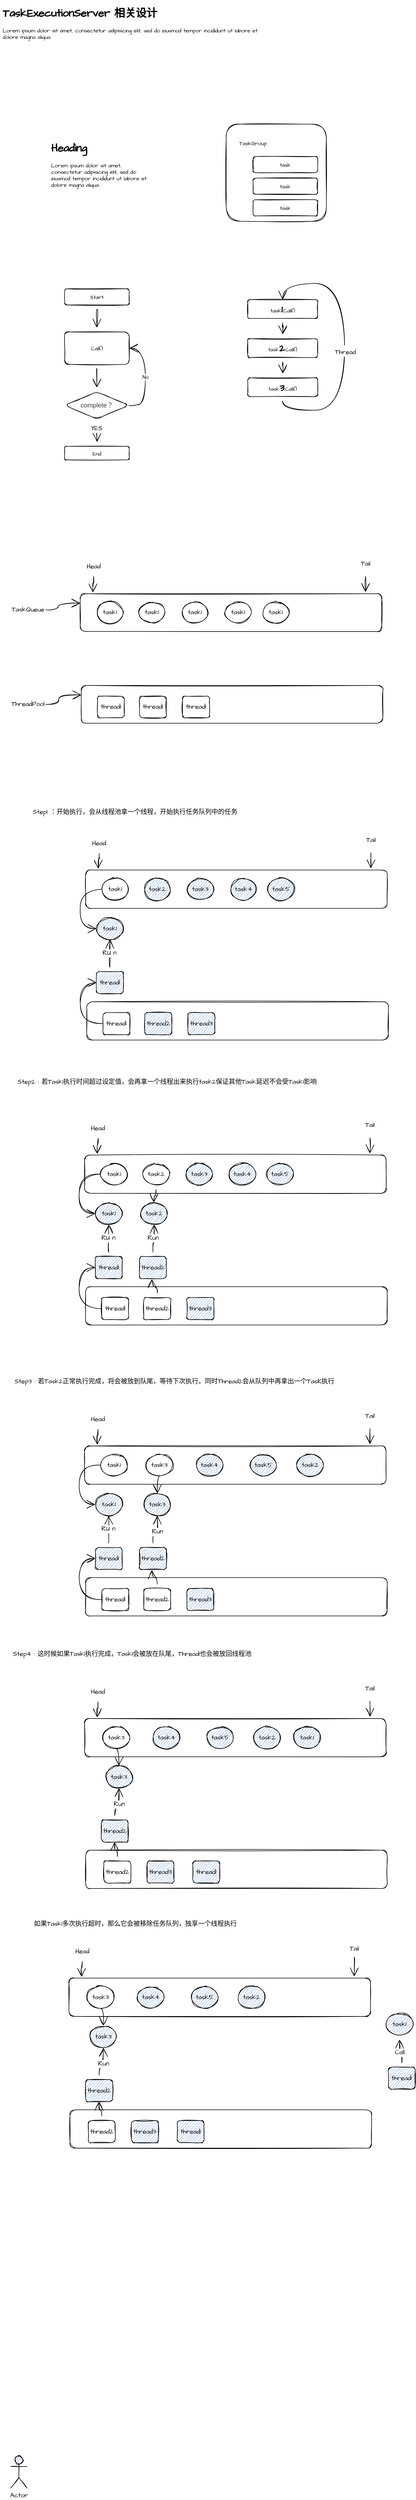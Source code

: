 <mxfile version="20.2.0" type="github">
  <diagram id="EtCYZmObK3fiuL2SrTsO" name="第 1 页">
    <mxGraphModel dx="1395" dy="722" grid="1" gridSize="10" guides="1" tooltips="1" connect="1" arrows="1" fold="1" page="1" pageScale="1" pageWidth="827" pageHeight="1169" math="0" shadow="0">
      <root>
        <mxCell id="0" />
        <mxCell id="1" parent="0" />
        <mxCell id="TIlVDAgi_fyK-r-m1-jm-10" value="&lt;h1&gt;TaskExecutionServer 相关设计&lt;/h1&gt;&lt;p&gt;Lorem ipsum dolor sit amet, consectetur adipisicing elit, sed do eiusmod tempor incididunt ut labore et dolore magna aliqua.&lt;/p&gt;" style="text;html=1;strokeColor=none;fillColor=none;spacing=5;spacingTop=-20;whiteSpace=wrap;overflow=hidden;rounded=0;sketch=1;hachureGap=4;fontFamily=Architects Daughter;fontSource=https%3A%2F%2Ffonts.googleapis.com%2Fcss%3Ffamily%3DArchitects%2BDaughter;fontSize=10;" vertex="1" parent="1">
          <mxGeometry x="10" y="30" width="490" height="130" as="geometry" />
        </mxCell>
        <mxCell id="TIlVDAgi_fyK-r-m1-jm-13" value="" style="group" vertex="1" connectable="0" parent="1">
          <mxGeometry x="430" y="250" width="186" height="180" as="geometry" />
        </mxCell>
        <mxCell id="TIlVDAgi_fyK-r-m1-jm-2" value="" style="rounded=1;whiteSpace=wrap;html=1;sketch=1;hachureGap=4;fontFamily=Architects Daughter;fontSource=https%3A%2F%2Ffonts.googleapis.com%2Fcss%3Ffamily%3DArchitects%2BDaughter;fontSize=10;" vertex="1" parent="TIlVDAgi_fyK-r-m1-jm-13">
          <mxGeometry width="186" height="180" as="geometry" />
        </mxCell>
        <mxCell id="TIlVDAgi_fyK-r-m1-jm-8" value="TaskGroup" style="text;html=1;strokeColor=none;fillColor=none;align=center;verticalAlign=middle;whiteSpace=wrap;rounded=0;sketch=1;hachureGap=4;fontFamily=Architects Daughter;fontSource=https%3A%2F%2Ffonts.googleapis.com%2Fcss%3Ffamily%3DArchitects%2BDaughter;fontSize=10;" vertex="1" parent="TIlVDAgi_fyK-r-m1-jm-13">
          <mxGeometry x="20" y="20" width="60" height="30" as="geometry" />
        </mxCell>
        <mxCell id="TIlVDAgi_fyK-r-m1-jm-9" value="task" style="rounded=1;whiteSpace=wrap;html=1;sketch=1;hachureGap=4;fontFamily=Architects Daughter;fontSource=https%3A%2F%2Ffonts.googleapis.com%2Fcss%3Ffamily%3DArchitects%2BDaughter;fontSize=10;" vertex="1" parent="TIlVDAgi_fyK-r-m1-jm-13">
          <mxGeometry x="50" y="60" width="120" height="30" as="geometry" />
        </mxCell>
        <mxCell id="TIlVDAgi_fyK-r-m1-jm-11" value="task" style="rounded=1;whiteSpace=wrap;html=1;sketch=1;hachureGap=4;fontFamily=Architects Daughter;fontSource=https%3A%2F%2Ffonts.googleapis.com%2Fcss%3Ffamily%3DArchitects%2BDaughter;fontSize=10;" vertex="1" parent="TIlVDAgi_fyK-r-m1-jm-13">
          <mxGeometry x="50" y="140" width="120" height="30" as="geometry" />
        </mxCell>
        <mxCell id="TIlVDAgi_fyK-r-m1-jm-12" value="task" style="rounded=1;whiteSpace=wrap;html=1;sketch=1;hachureGap=4;fontFamily=Architects Daughter;fontSource=https%3A%2F%2Ffonts.googleapis.com%2Fcss%3Ffamily%3DArchitects%2BDaughter;fontSize=10;" vertex="1" parent="TIlVDAgi_fyK-r-m1-jm-13">
          <mxGeometry x="50" y="100" width="120" height="30" as="geometry" />
        </mxCell>
        <mxCell id="TIlVDAgi_fyK-r-m1-jm-20" value="" style="edgeStyle=orthogonalEdgeStyle;curved=1;rounded=0;sketch=1;hachureGap=4;orthogonalLoop=1;jettySize=auto;html=1;fontFamily=Architects Daughter;fontSource=https%3A%2F%2Ffonts.googleapis.com%2Fcss%3Ffamily%3DArchitects%2BDaughter;fontSize=10;endArrow=open;startSize=14;endSize=14;sourcePerimeterSpacing=8;targetPerimeterSpacing=8;" edge="1" parent="1" source="TIlVDAgi_fyK-r-m1-jm-18" target="TIlVDAgi_fyK-r-m1-jm-19">
          <mxGeometry relative="1" as="geometry" />
        </mxCell>
        <mxCell id="TIlVDAgi_fyK-r-m1-jm-18" value="Start" style="rounded=1;whiteSpace=wrap;html=1;sketch=1;hachureGap=4;fontFamily=Architects Daughter;fontSource=https%3A%2F%2Ffonts.googleapis.com%2Fcss%3Ffamily%3DArchitects%2BDaughter;fontSize=10;fillColor=none;" vertex="1" parent="1">
          <mxGeometry x="130" y="555" width="120" height="30" as="geometry" />
        </mxCell>
        <mxCell id="TIlVDAgi_fyK-r-m1-jm-22" value="" style="edgeStyle=orthogonalEdgeStyle;curved=1;rounded=0;sketch=1;hachureGap=4;orthogonalLoop=1;jettySize=auto;html=1;fontFamily=Architects Daughter;fontSource=https%3A%2F%2Ffonts.googleapis.com%2Fcss%3Ffamily%3DArchitects%2BDaughter;fontSize=10;endArrow=open;startSize=14;endSize=14;sourcePerimeterSpacing=8;targetPerimeterSpacing=8;" edge="1" parent="1" source="TIlVDAgi_fyK-r-m1-jm-19" target="TIlVDAgi_fyK-r-m1-jm-21">
          <mxGeometry relative="1" as="geometry" />
        </mxCell>
        <mxCell id="TIlVDAgi_fyK-r-m1-jm-19" value="Call()" style="rounded=1;whiteSpace=wrap;html=1;fontSize=10;fontFamily=Architects Daughter;fillColor=none;sketch=1;hachureGap=4;fontSource=https%3A%2F%2Ffonts.googleapis.com%2Fcss%3Ffamily%3DArchitects%2BDaughter;" vertex="1" parent="1">
          <mxGeometry x="130" y="635" width="120" height="60" as="geometry" />
        </mxCell>
        <mxCell id="TIlVDAgi_fyK-r-m1-jm-34" value="No" style="edgeStyle=orthogonalEdgeStyle;curved=1;rounded=0;sketch=1;hachureGap=4;orthogonalLoop=1;jettySize=auto;html=1;entryX=1;entryY=0.5;entryDx=0;entryDy=0;fontFamily=Architects Daughter;fontSource=https%3A%2F%2Ffonts.googleapis.com%2Fcss%3Ffamily%3DArchitects%2BDaughter;fontSize=10;endArrow=open;startSize=14;endSize=14;sourcePerimeterSpacing=8;targetPerimeterSpacing=8;exitX=1;exitY=0.5;exitDx=0;exitDy=0;" edge="1" parent="1" source="TIlVDAgi_fyK-r-m1-jm-21" target="TIlVDAgi_fyK-r-m1-jm-19">
          <mxGeometry relative="1" as="geometry">
            <Array as="points">
              <mxPoint x="280" y="770" />
              <mxPoint x="280" y="665" />
            </Array>
          </mxGeometry>
        </mxCell>
        <mxCell id="TIlVDAgi_fyK-r-m1-jm-36" value="" style="edgeStyle=orthogonalEdgeStyle;curved=1;rounded=0;sketch=1;hachureGap=4;orthogonalLoop=1;jettySize=auto;html=1;fontFamily=Architects Daughter;fontSource=https%3A%2F%2Ffonts.googleapis.com%2Fcss%3Ffamily%3DArchitects%2BDaughter;fontSize=10;endArrow=open;startSize=14;endSize=14;sourcePerimeterSpacing=8;targetPerimeterSpacing=8;" edge="1" parent="1" source="TIlVDAgi_fyK-r-m1-jm-21" target="TIlVDAgi_fyK-r-m1-jm-35">
          <mxGeometry relative="1" as="geometry" />
        </mxCell>
        <mxCell id="TIlVDAgi_fyK-r-m1-jm-47" value="&lt;font style=&quot;font-size: 12px;&quot;&gt;YES&lt;/font&gt;" style="edgeLabel;html=1;align=center;verticalAlign=middle;resizable=0;points=[];fontSize=18;fontFamily=Architects Daughter;" vertex="1" connectable="0" parent="TIlVDAgi_fyK-r-m1-jm-36">
          <mxGeometry x="-0.608" y="-1" relative="1" as="geometry">
            <mxPoint as="offset" />
          </mxGeometry>
        </mxCell>
        <mxCell id="TIlVDAgi_fyK-r-m1-jm-21" value="&lt;span style=&quot;caret-color: rgb(61, 61, 61); color: rgb(61, 61, 61); font-family: Arial, sans-serif; font-size: 12px; text-align: start; text-size-adjust: auto;&quot;&gt;complete？&lt;/span&gt;" style="rhombus;whiteSpace=wrap;html=1;fontSize=10;fontFamily=Architects Daughter;fillColor=none;rounded=1;sketch=1;hachureGap=4;fontSource=https%3A%2F%2Ffonts.googleapis.com%2Fcss%3Ffamily%3DArchitects%2BDaughter;" vertex="1" parent="1">
          <mxGeometry x="130" y="746" width="120" height="50" as="geometry" />
        </mxCell>
        <mxCell id="TIlVDAgi_fyK-r-m1-jm-35" value="End" style="whiteSpace=wrap;html=1;fontSize=10;fontFamily=Architects Daughter;fillColor=none;rounded=1;sketch=1;hachureGap=4;fontSource=https%3A%2F%2Ffonts.googleapis.com%2Fcss%3Ffamily%3DArchitects%2BDaughter;" vertex="1" parent="1">
          <mxGeometry x="130" y="847" width="120" height="25" as="geometry" />
        </mxCell>
        <mxCell id="TIlVDAgi_fyK-r-m1-jm-38" value="&lt;h1&gt;Heading&lt;/h1&gt;&lt;p&gt;Lorem ipsum dolor sit amet, consectetur adipisicing elit, sed do eiusmod tempor incididunt ut labore et dolore magna aliqua.&lt;/p&gt;" style="text;html=1;strokeColor=none;fillColor=none;spacing=5;spacingTop=-20;whiteSpace=wrap;overflow=hidden;rounded=0;sketch=1;hachureGap=4;fontFamily=Architects Daughter;fontSource=https%3A%2F%2Ffonts.googleapis.com%2Fcss%3Ffamily%3DArchitects%2BDaughter;fontSize=10;" vertex="1" parent="1">
          <mxGeometry x="100" y="280" width="190" height="120" as="geometry" />
        </mxCell>
        <mxCell id="TIlVDAgi_fyK-r-m1-jm-43" value="" style="edgeStyle=orthogonalEdgeStyle;curved=1;rounded=0;sketch=1;hachureGap=4;orthogonalLoop=1;jettySize=auto;html=1;fontFamily=Architects Daughter;fontSource=https%3A%2F%2Ffonts.googleapis.com%2Fcss%3Ffamily%3DArchitects%2BDaughter;fontSize=18;endArrow=open;startSize=14;endSize=14;sourcePerimeterSpacing=8;targetPerimeterSpacing=8;" edge="1" parent="1" source="TIlVDAgi_fyK-r-m1-jm-39" target="TIlVDAgi_fyK-r-m1-jm-41">
          <mxGeometry relative="1" as="geometry" />
        </mxCell>
        <mxCell id="TIlVDAgi_fyK-r-m1-jm-39" value="task&lt;font style=&quot;font-size: 18px;&quot;&gt;&lt;b style=&quot;&quot;&gt;1&lt;/b&gt;&lt;/font&gt;.Call()" style="rounded=1;whiteSpace=wrap;html=1;sketch=1;hachureGap=4;fontFamily=Architects Daughter;fontSource=https%3A%2F%2Ffonts.googleapis.com%2Fcss%3Ffamily%3DArchitects%2BDaughter;fontSize=10;fillColor=none;" vertex="1" parent="1">
          <mxGeometry x="470" y="575" width="130" height="35" as="geometry" />
        </mxCell>
        <mxCell id="TIlVDAgi_fyK-r-m1-jm-45" style="edgeStyle=orthogonalEdgeStyle;curved=1;rounded=0;sketch=1;hachureGap=4;orthogonalLoop=1;jettySize=auto;html=1;entryX=0.5;entryY=0;entryDx=0;entryDy=0;fontFamily=Architects Daughter;fontSource=https%3A%2F%2Ffonts.googleapis.com%2Fcss%3Ffamily%3DArchitects%2BDaughter;fontSize=18;endArrow=open;startSize=14;endSize=14;sourcePerimeterSpacing=8;targetPerimeterSpacing=8;" edge="1" parent="1" source="TIlVDAgi_fyK-r-m1-jm-40" target="TIlVDAgi_fyK-r-m1-jm-39">
          <mxGeometry relative="1" as="geometry">
            <Array as="points">
              <mxPoint x="535" y="780" />
              <mxPoint x="650" y="780" />
              <mxPoint x="650" y="545" />
              <mxPoint x="535" y="545" />
            </Array>
          </mxGeometry>
        </mxCell>
        <mxCell id="TIlVDAgi_fyK-r-m1-jm-46" value="&lt;font style=&quot;font-size: 12px;&quot;&gt;Thread&lt;/font&gt;" style="edgeLabel;html=1;align=center;verticalAlign=middle;resizable=0;points=[];fontSize=18;fontFamily=Architects Daughter;" vertex="1" connectable="0" parent="TIlVDAgi_fyK-r-m1-jm-45">
          <mxGeometry x="-0.049" y="-1" relative="1" as="geometry">
            <mxPoint y="1" as="offset" />
          </mxGeometry>
        </mxCell>
        <mxCell id="TIlVDAgi_fyK-r-m1-jm-40" value="task&lt;font style=&quot;font-size: 18px;&quot;&gt;&lt;b style=&quot;&quot;&gt;3&lt;/b&gt;&lt;/font&gt;.Call()" style="rounded=1;whiteSpace=wrap;html=1;sketch=1;hachureGap=4;fontFamily=Architects Daughter;fontSource=https%3A%2F%2Ffonts.googleapis.com%2Fcss%3Ffamily%3DArchitects%2BDaughter;fontSize=10;fillColor=none;" vertex="1" parent="1">
          <mxGeometry x="470" y="720" width="130" height="35" as="geometry" />
        </mxCell>
        <mxCell id="TIlVDAgi_fyK-r-m1-jm-44" value="" style="edgeStyle=orthogonalEdgeStyle;curved=1;rounded=0;sketch=1;hachureGap=4;orthogonalLoop=1;jettySize=auto;html=1;fontFamily=Architects Daughter;fontSource=https%3A%2F%2Ffonts.googleapis.com%2Fcss%3Ffamily%3DArchitects%2BDaughter;fontSize=18;endArrow=open;startSize=14;endSize=14;sourcePerimeterSpacing=8;targetPerimeterSpacing=8;" edge="1" parent="1" source="TIlVDAgi_fyK-r-m1-jm-41" target="TIlVDAgi_fyK-r-m1-jm-40">
          <mxGeometry relative="1" as="geometry" />
        </mxCell>
        <mxCell id="TIlVDAgi_fyK-r-m1-jm-41" value="task&lt;font style=&quot;font-size: 18px;&quot;&gt;&lt;b style=&quot;&quot;&gt;2&lt;/b&gt;&lt;/font&gt;.Call()" style="rounded=1;whiteSpace=wrap;html=1;sketch=1;hachureGap=4;fontFamily=Architects Daughter;fontSource=https%3A%2F%2Ffonts.googleapis.com%2Fcss%3Ffamily%3DArchitects%2BDaughter;fontSize=10;fillColor=none;" vertex="1" parent="1">
          <mxGeometry x="470" y="647.5" width="130" height="35" as="geometry" />
        </mxCell>
        <mxCell id="TIlVDAgi_fyK-r-m1-jm-64" value="" style="rounded=1;whiteSpace=wrap;html=1;sketch=1;hachureGap=4;fontFamily=Architects Daughter;fontSource=https%3A%2F%2Ffonts.googleapis.com%2Fcss%3Ffamily%3DArchitects%2BDaughter;fontSize=12;fillColor=none;" vertex="1" parent="1">
          <mxGeometry x="159" y="1120" width="560" height="70" as="geometry" />
        </mxCell>
        <mxCell id="TIlVDAgi_fyK-r-m1-jm-66" value="task1" style="ellipse;whiteSpace=wrap;html=1;sketch=1;hachureGap=4;fontFamily=Architects Daughter;fontSource=https%3A%2F%2Ffonts.googleapis.com%2Fcss%3Ffamily%3DArchitects%2BDaughter;fontSize=12;fillColor=none;" vertex="1" parent="1">
          <mxGeometry x="189" y="1135" width="50" height="40" as="geometry" />
        </mxCell>
        <mxCell id="TIlVDAgi_fyK-r-m1-jm-67" value="task1" style="ellipse;whiteSpace=wrap;html=1;sketch=1;hachureGap=4;fontFamily=Architects Daughter;fontSource=https%3A%2F%2Ffonts.googleapis.com%2Fcss%3Ffamily%3DArchitects%2BDaughter;fontSize=12;fillColor=none;" vertex="1" parent="1">
          <mxGeometry x="267" y="1135" width="50" height="40" as="geometry" />
        </mxCell>
        <mxCell id="TIlVDAgi_fyK-r-m1-jm-68" value="task1" style="ellipse;whiteSpace=wrap;html=1;sketch=1;hachureGap=4;fontFamily=Architects Daughter;fontSource=https%3A%2F%2Ffonts.googleapis.com%2Fcss%3Ffamily%3DArchitects%2BDaughter;fontSize=12;fillColor=none;" vertex="1" parent="1">
          <mxGeometry x="347" y="1135" width="50" height="40" as="geometry" />
        </mxCell>
        <mxCell id="TIlVDAgi_fyK-r-m1-jm-69" value="task1" style="ellipse;whiteSpace=wrap;html=1;sketch=1;hachureGap=4;fontFamily=Architects Daughter;fontSource=https%3A%2F%2Ffonts.googleapis.com%2Fcss%3Ffamily%3DArchitects%2BDaughter;fontSize=12;fillColor=none;" vertex="1" parent="1">
          <mxGeometry x="427" y="1135" width="50" height="40" as="geometry" />
        </mxCell>
        <mxCell id="TIlVDAgi_fyK-r-m1-jm-76" value="" style="rounded=1;whiteSpace=wrap;html=1;sketch=1;hachureGap=4;fontFamily=Architects Daughter;fontSource=https%3A%2F%2Ffonts.googleapis.com%2Fcss%3Ffamily%3DArchitects%2BDaughter;fontSize=12;fillColor=none;" vertex="1" parent="1">
          <mxGeometry x="161" y="1290" width="560" height="70" as="geometry" />
        </mxCell>
        <mxCell id="TIlVDAgi_fyK-r-m1-jm-78" style="edgeStyle=orthogonalEdgeStyle;curved=1;rounded=0;sketch=1;hachureGap=4;orthogonalLoop=1;jettySize=auto;html=1;entryX=0;entryY=0.25;entryDx=0;entryDy=0;fontFamily=Architects Daughter;fontSource=https%3A%2F%2Ffonts.googleapis.com%2Fcss%3Ffamily%3DArchitects%2BDaughter;fontSize=12;endArrow=open;startSize=14;endSize=14;sourcePerimeterSpacing=8;targetPerimeterSpacing=8;" edge="1" parent="1" source="TIlVDAgi_fyK-r-m1-jm-77" target="TIlVDAgi_fyK-r-m1-jm-64">
          <mxGeometry relative="1" as="geometry" />
        </mxCell>
        <mxCell id="TIlVDAgi_fyK-r-m1-jm-77" value="TaskQueue" style="text;html=1;strokeColor=none;fillColor=none;align=center;verticalAlign=middle;whiteSpace=wrap;rounded=0;sketch=1;hachureGap=4;fontFamily=Architects Daughter;fontSource=https%3A%2F%2Ffonts.googleapis.com%2Fcss%3Ffamily%3DArchitects%2BDaughter;fontSize=12;" vertex="1" parent="1">
          <mxGeometry x="37" y="1135" width="50" height="30" as="geometry" />
        </mxCell>
        <mxCell id="TIlVDAgi_fyK-r-m1-jm-81" style="edgeStyle=orthogonalEdgeStyle;curved=1;rounded=0;sketch=1;hachureGap=4;orthogonalLoop=1;jettySize=auto;html=1;entryX=0.042;entryY=-0.031;entryDx=0;entryDy=0;entryPerimeter=0;fontFamily=Architects Daughter;fontSource=https%3A%2F%2Ffonts.googleapis.com%2Fcss%3Ffamily%3DArchitects%2BDaughter;fontSize=12;endArrow=open;startSize=14;endSize=14;sourcePerimeterSpacing=8;targetPerimeterSpacing=8;" edge="1" parent="1" source="TIlVDAgi_fyK-r-m1-jm-79" target="TIlVDAgi_fyK-r-m1-jm-64">
          <mxGeometry relative="1" as="geometry" />
        </mxCell>
        <mxCell id="TIlVDAgi_fyK-r-m1-jm-79" value="Head" style="text;html=1;strokeColor=none;fillColor=none;align=center;verticalAlign=middle;whiteSpace=wrap;rounded=0;sketch=1;hachureGap=4;fontFamily=Architects Daughter;fontSource=https%3A%2F%2Ffonts.googleapis.com%2Fcss%3Ffamily%3DArchitects%2BDaughter;fontSize=12;" vertex="1" parent="1">
          <mxGeometry x="159" y="1060" width="50" height="20" as="geometry" />
        </mxCell>
        <mxCell id="TIlVDAgi_fyK-r-m1-jm-85" value="" style="edgeStyle=orthogonalEdgeStyle;curved=1;rounded=0;sketch=1;hachureGap=4;orthogonalLoop=1;jettySize=auto;html=1;fontFamily=Architects Daughter;fontSource=https%3A%2F%2Ffonts.googleapis.com%2Fcss%3Ffamily%3DArchitects%2BDaughter;fontSize=12;endArrow=open;startSize=14;endSize=14;sourcePerimeterSpacing=8;targetPerimeterSpacing=8;entryX=0.946;entryY=-0.043;entryDx=0;entryDy=0;entryPerimeter=0;" edge="1" parent="1" source="TIlVDAgi_fyK-r-m1-jm-84" target="TIlVDAgi_fyK-r-m1-jm-64">
          <mxGeometry relative="1" as="geometry" />
        </mxCell>
        <mxCell id="TIlVDAgi_fyK-r-m1-jm-84" value="Tail" style="text;html=1;strokeColor=none;fillColor=none;align=center;verticalAlign=middle;whiteSpace=wrap;rounded=0;sketch=1;hachureGap=4;fontFamily=Architects Daughter;fontSource=https%3A%2F%2Ffonts.googleapis.com%2Fcss%3Ffamily%3DArchitects%2BDaughter;fontSize=12;" vertex="1" parent="1">
          <mxGeometry x="659" y="1050" width="60" height="30" as="geometry" />
        </mxCell>
        <mxCell id="TIlVDAgi_fyK-r-m1-jm-86" value="thread1" style="rounded=1;whiteSpace=wrap;html=1;sketch=1;hachureGap=4;fontFamily=Architects Daughter;fontSource=https%3A%2F%2Ffonts.googleapis.com%2Fcss%3Ffamily%3DArchitects%2BDaughter;fontSize=12;fillColor=none;" vertex="1" parent="1">
          <mxGeometry x="191" y="1310" width="50" height="40" as="geometry" />
        </mxCell>
        <mxCell id="TIlVDAgi_fyK-r-m1-jm-87" value="thread1" style="rounded=1;whiteSpace=wrap;html=1;sketch=1;hachureGap=4;fontFamily=Architects Daughter;fontSource=https%3A%2F%2Ffonts.googleapis.com%2Fcss%3Ffamily%3DArchitects%2BDaughter;fontSize=12;fillColor=none;" vertex="1" parent="1">
          <mxGeometry x="269" y="1310" width="50" height="40" as="geometry" />
        </mxCell>
        <mxCell id="TIlVDAgi_fyK-r-m1-jm-88" value="thread1" style="rounded=1;whiteSpace=wrap;html=1;sketch=1;hachureGap=4;fontFamily=Architects Daughter;fontSource=https%3A%2F%2Ffonts.googleapis.com%2Fcss%3Ffamily%3DArchitects%2BDaughter;fontSize=12;fillColor=none;" vertex="1" parent="1">
          <mxGeometry x="349" y="1310" width="50" height="40" as="geometry" />
        </mxCell>
        <mxCell id="TIlVDAgi_fyK-r-m1-jm-90" value="task1" style="ellipse;whiteSpace=wrap;html=1;sketch=1;hachureGap=4;fontFamily=Architects Daughter;fontSource=https%3A%2F%2Ffonts.googleapis.com%2Fcss%3Ffamily%3DArchitects%2BDaughter;fontSize=12;fillColor=none;" vertex="1" parent="1">
          <mxGeometry x="497" y="1135" width="50" height="40" as="geometry" />
        </mxCell>
        <mxCell id="TIlVDAgi_fyK-r-m1-jm-93" style="edgeStyle=orthogonalEdgeStyle;curved=1;rounded=0;sketch=1;hachureGap=4;orthogonalLoop=1;jettySize=auto;html=1;entryX=0;entryY=0.25;entryDx=0;entryDy=0;fontFamily=Architects Daughter;fontSource=https%3A%2F%2Ffonts.googleapis.com%2Fcss%3Ffamily%3DArchitects%2BDaughter;fontSize=12;endArrow=open;startSize=14;endSize=14;sourcePerimeterSpacing=8;targetPerimeterSpacing=8;" edge="1" parent="1" source="TIlVDAgi_fyK-r-m1-jm-92" target="TIlVDAgi_fyK-r-m1-jm-76">
          <mxGeometry relative="1" as="geometry" />
        </mxCell>
        <mxCell id="TIlVDAgi_fyK-r-m1-jm-92" value="ThreadPool" style="text;html=1;strokeColor=none;fillColor=none;align=center;verticalAlign=middle;whiteSpace=wrap;rounded=0;sketch=1;hachureGap=4;fontFamily=Architects Daughter;fontSource=https%3A%2F%2Ffonts.googleapis.com%2Fcss%3Ffamily%3DArchitects%2BDaughter;fontSize=12;" vertex="1" parent="1">
          <mxGeometry x="37" y="1310" width="50" height="30" as="geometry" />
        </mxCell>
        <mxCell id="TIlVDAgi_fyK-r-m1-jm-94" value="Step1 ：开始执行，会从线程池拿一个线程，开始执行任务队列中的任务" style="text;html=1;strokeColor=none;fillColor=none;align=center;verticalAlign=middle;whiteSpace=wrap;rounded=0;sketch=1;hachureGap=4;fontFamily=Architects Daughter;fontSource=https%3A%2F%2Ffonts.googleapis.com%2Fcss%3Ffamily%3DArchitects%2BDaughter;fontSize=12;" vertex="1" parent="1">
          <mxGeometry x="32" y="1510" width="458" height="30" as="geometry" />
        </mxCell>
        <mxCell id="TIlVDAgi_fyK-r-m1-jm-95" value="" style="rounded=1;whiteSpace=wrap;html=1;sketch=1;hachureGap=4;fontFamily=Architects Daughter;fontSource=https%3A%2F%2Ffonts.googleapis.com%2Fcss%3Ffamily%3DArchitects%2BDaughter;fontSize=12;fillColor=none;" vertex="1" parent="1">
          <mxGeometry x="169" y="1632" width="560" height="71" as="geometry" />
        </mxCell>
        <mxCell id="TIlVDAgi_fyK-r-m1-jm-171" style="edgeStyle=orthogonalEdgeStyle;curved=1;rounded=0;sketch=1;hachureGap=4;orthogonalLoop=1;jettySize=auto;html=1;exitX=0;exitY=0.5;exitDx=0;exitDy=0;entryX=0;entryY=0.5;entryDx=0;entryDy=0;fontFamily=Architects Daughter;fontSource=https%3A%2F%2Ffonts.googleapis.com%2Fcss%3Ffamily%3DArchitects%2BDaughter;fontSize=12;endArrow=open;startSize=14;endSize=14;sourcePerimeterSpacing=8;targetPerimeterSpacing=8;" edge="1" parent="1" source="TIlVDAgi_fyK-r-m1-jm-96" target="TIlVDAgi_fyK-r-m1-jm-114">
          <mxGeometry relative="1" as="geometry" />
        </mxCell>
        <mxCell id="TIlVDAgi_fyK-r-m1-jm-96" value="task1" style="ellipse;whiteSpace=wrap;html=1;sketch=1;hachureGap=4;fontFamily=Architects Daughter;fontSource=https%3A%2F%2Ffonts.googleapis.com%2Fcss%3Ffamily%3DArchitects%2BDaughter;fontSize=12;fillColor=none;" vertex="1" parent="1">
          <mxGeometry x="199" y="1647" width="50" height="41" as="geometry" />
        </mxCell>
        <mxCell id="TIlVDAgi_fyK-r-m1-jm-97" value="task2" style="ellipse;whiteSpace=wrap;html=1;sketch=1;hachureGap=4;fontFamily=Architects Daughter;fontSource=https%3A%2F%2Ffonts.googleapis.com%2Fcss%3Ffamily%3DArchitects%2BDaughter;fontSize=12;fillColor=#7EA6E0;" vertex="1" parent="1">
          <mxGeometry x="277" y="1647" width="50" height="41" as="geometry" />
        </mxCell>
        <mxCell id="TIlVDAgi_fyK-r-m1-jm-98" value="task3" style="ellipse;whiteSpace=wrap;html=1;sketch=1;hachureGap=4;fontFamily=Architects Daughter;fontSource=https%3A%2F%2Ffonts.googleapis.com%2Fcss%3Ffamily%3DArchitects%2BDaughter;fontSize=12;fillColor=#7EA6E0;" vertex="1" parent="1">
          <mxGeometry x="357" y="1647" width="50" height="41" as="geometry" />
        </mxCell>
        <mxCell id="TIlVDAgi_fyK-r-m1-jm-99" value="task4" style="ellipse;whiteSpace=wrap;html=1;sketch=1;hachureGap=4;fontFamily=Architects Daughter;fontSource=https%3A%2F%2Ffonts.googleapis.com%2Fcss%3Ffamily%3DArchitects%2BDaughter;fontSize=12;fillColor=#7EA6E0;" vertex="1" parent="1">
          <mxGeometry x="437" y="1647" width="50" height="41" as="geometry" />
        </mxCell>
        <mxCell id="TIlVDAgi_fyK-r-m1-jm-100" value="" style="rounded=1;whiteSpace=wrap;html=1;sketch=1;hachureGap=4;fontFamily=Architects Daughter;fontSource=https%3A%2F%2Ffonts.googleapis.com%2Fcss%3Ffamily%3DArchitects%2BDaughter;fontSize=12;fillColor=none;" vertex="1" parent="1">
          <mxGeometry x="171" y="1876" width="560" height="71" as="geometry" />
        </mxCell>
        <mxCell id="TIlVDAgi_fyK-r-m1-jm-103" style="edgeStyle=orthogonalEdgeStyle;curved=1;rounded=0;sketch=1;hachureGap=4;orthogonalLoop=1;jettySize=auto;html=1;entryX=0.042;entryY=-0.031;entryDx=0;entryDy=0;entryPerimeter=0;fontFamily=Architects Daughter;fontSource=https%3A%2F%2Ffonts.googleapis.com%2Fcss%3Ffamily%3DArchitects%2BDaughter;fontSize=12;endArrow=open;startSize=14;endSize=14;sourcePerimeterSpacing=8;targetPerimeterSpacing=8;" edge="1" parent="1" source="TIlVDAgi_fyK-r-m1-jm-104" target="TIlVDAgi_fyK-r-m1-jm-95">
          <mxGeometry relative="1" as="geometry" />
        </mxCell>
        <mxCell id="TIlVDAgi_fyK-r-m1-jm-104" value="Head" style="text;html=1;strokeColor=none;fillColor=none;align=center;verticalAlign=middle;whiteSpace=wrap;rounded=0;sketch=1;hachureGap=4;fontFamily=Architects Daughter;fontSource=https%3A%2F%2Ffonts.googleapis.com%2Fcss%3Ffamily%3DArchitects%2BDaughter;fontSize=12;" vertex="1" parent="1">
          <mxGeometry x="169" y="1572" width="50" height="21" as="geometry" />
        </mxCell>
        <mxCell id="TIlVDAgi_fyK-r-m1-jm-105" value="" style="edgeStyle=orthogonalEdgeStyle;curved=1;rounded=0;sketch=1;hachureGap=4;orthogonalLoop=1;jettySize=auto;html=1;fontFamily=Architects Daughter;fontSource=https%3A%2F%2Ffonts.googleapis.com%2Fcss%3Ffamily%3DArchitects%2BDaughter;fontSize=12;endArrow=open;startSize=14;endSize=14;sourcePerimeterSpacing=8;targetPerimeterSpacing=8;entryX=0.946;entryY=-0.043;entryDx=0;entryDy=0;entryPerimeter=0;" edge="1" parent="1" source="TIlVDAgi_fyK-r-m1-jm-106" target="TIlVDAgi_fyK-r-m1-jm-95">
          <mxGeometry relative="1" as="geometry" />
        </mxCell>
        <mxCell id="TIlVDAgi_fyK-r-m1-jm-106" value="Tail" style="text;html=1;strokeColor=none;fillColor=none;align=center;verticalAlign=middle;whiteSpace=wrap;rounded=0;sketch=1;hachureGap=4;fontFamily=Architects Daughter;fontSource=https%3A%2F%2Ffonts.googleapis.com%2Fcss%3Ffamily%3DArchitects%2BDaughter;fontSize=12;" vertex="1" parent="1">
          <mxGeometry x="669" y="1562" width="60" height="30" as="geometry" />
        </mxCell>
        <mxCell id="TIlVDAgi_fyK-r-m1-jm-170" style="edgeStyle=orthogonalEdgeStyle;curved=1;rounded=0;sketch=1;hachureGap=4;orthogonalLoop=1;jettySize=auto;html=1;entryX=0;entryY=0.5;entryDx=0;entryDy=0;fontFamily=Architects Daughter;fontSource=https%3A%2F%2Ffonts.googleapis.com%2Fcss%3Ffamily%3DArchitects%2BDaughter;fontSize=12;endArrow=open;startSize=14;endSize=14;sourcePerimeterSpacing=8;targetPerimeterSpacing=8;exitX=0;exitY=0.5;exitDx=0;exitDy=0;" edge="1" parent="1" source="TIlVDAgi_fyK-r-m1-jm-107" target="TIlVDAgi_fyK-r-m1-jm-113">
          <mxGeometry relative="1" as="geometry" />
        </mxCell>
        <mxCell id="TIlVDAgi_fyK-r-m1-jm-107" value="thread1" style="rounded=1;whiteSpace=wrap;html=1;sketch=1;hachureGap=4;fontFamily=Architects Daughter;fontSource=https%3A%2F%2Ffonts.googleapis.com%2Fcss%3Ffamily%3DArchitects%2BDaughter;fontSize=12;fillColor=none;" vertex="1" parent="1">
          <mxGeometry x="201" y="1896" width="50" height="41" as="geometry" />
        </mxCell>
        <mxCell id="TIlVDAgi_fyK-r-m1-jm-108" value="thread2" style="rounded=1;whiteSpace=wrap;html=1;sketch=1;hachureGap=4;fontFamily=Architects Daughter;fontSource=https%3A%2F%2Ffonts.googleapis.com%2Fcss%3Ffamily%3DArchitects%2BDaughter;fontSize=12;fillColor=#7EA6E0;" vertex="1" parent="1">
          <mxGeometry x="279" y="1896" width="50" height="41" as="geometry" />
        </mxCell>
        <mxCell id="TIlVDAgi_fyK-r-m1-jm-109" value="thread3" style="rounded=1;whiteSpace=wrap;html=1;sketch=1;hachureGap=4;fontFamily=Architects Daughter;fontSource=https%3A%2F%2Ffonts.googleapis.com%2Fcss%3Ffamily%3DArchitects%2BDaughter;fontSize=12;fillColor=#7EA6E0;" vertex="1" parent="1">
          <mxGeometry x="359" y="1896" width="50" height="41" as="geometry" />
        </mxCell>
        <mxCell id="TIlVDAgi_fyK-r-m1-jm-110" value="task5" style="ellipse;whiteSpace=wrap;html=1;sketch=1;hachureGap=4;fontFamily=Architects Daughter;fontSource=https%3A%2F%2Ffonts.googleapis.com%2Fcss%3Ffamily%3DArchitects%2BDaughter;fontSize=12;fillColor=#7EA6E0;" vertex="1" parent="1">
          <mxGeometry x="507" y="1647" width="50" height="41" as="geometry" />
        </mxCell>
        <mxCell id="TIlVDAgi_fyK-r-m1-jm-124" value="" style="edgeStyle=orthogonalEdgeStyle;curved=1;rounded=0;sketch=1;hachureGap=4;orthogonalLoop=1;jettySize=auto;html=1;fontFamily=Architects Daughter;fontSource=https%3A%2F%2Ffonts.googleapis.com%2Fcss%3Ffamily%3DArchitects%2BDaughter;fontSize=12;endArrow=open;startSize=14;endSize=14;sourcePerimeterSpacing=8;targetPerimeterSpacing=8;entryX=0.5;entryY=1;entryDx=0;entryDy=0;" edge="1" parent="1" source="TIlVDAgi_fyK-r-m1-jm-113" target="TIlVDAgi_fyK-r-m1-jm-114">
          <mxGeometry relative="1" as="geometry">
            <mxPoint x="120" y="1740" as="targetPoint" />
          </mxGeometry>
        </mxCell>
        <mxCell id="TIlVDAgi_fyK-r-m1-jm-125" value="RU n" style="edgeLabel;html=1;align=center;verticalAlign=middle;resizable=0;points=[];fontSize=12;fontFamily=Architects Daughter;" vertex="1" connectable="0" parent="TIlVDAgi_fyK-r-m1-jm-124">
          <mxGeometry x="0.041" y="1" relative="1" as="geometry">
            <mxPoint as="offset" />
          </mxGeometry>
        </mxCell>
        <mxCell id="TIlVDAgi_fyK-r-m1-jm-113" value="thread1" style="rounded=1;whiteSpace=wrap;html=1;sketch=1;hachureGap=4;fontFamily=Architects Daughter;fontSource=https%3A%2F%2Ffonts.googleapis.com%2Fcss%3Ffamily%3DArchitects%2BDaughter;fontSize=12;fillColor=#7EA6E0;" vertex="1" parent="1">
          <mxGeometry x="189" y="1820" width="50" height="41" as="geometry" />
        </mxCell>
        <mxCell id="TIlVDAgi_fyK-r-m1-jm-114" value="task1" style="ellipse;whiteSpace=wrap;html=1;sketch=1;hachureGap=4;fontFamily=Architects Daughter;fontSource=https%3A%2F%2Ffonts.googleapis.com%2Fcss%3Ffamily%3DArchitects%2BDaughter;fontSize=12;fillColor=#7EA6E0;" vertex="1" parent="1">
          <mxGeometry x="189" y="1720" width="50" height="41" as="geometry" />
        </mxCell>
        <mxCell id="TIlVDAgi_fyK-r-m1-jm-126" value="Step2 : 若Task1执行时间超过设定值，会再拿一个线程出来执行task2保证其他Task延迟不会受Task1影响" style="text;html=1;align=center;verticalAlign=middle;resizable=0;points=[];autosize=1;strokeColor=none;fillColor=none;fontSize=12;fontFamily=Architects Daughter;" vertex="1" parent="1">
          <mxGeometry x="30" y="2010" width="580" height="30" as="geometry" />
        </mxCell>
        <mxCell id="TIlVDAgi_fyK-r-m1-jm-167" value="Actor" style="shape=umlActor;verticalLabelPosition=bottom;verticalAlign=top;html=1;outlineConnect=0;sketch=1;hachureGap=4;fontFamily=Architects Daughter;fontSource=https%3A%2F%2Ffonts.googleapis.com%2Fcss%3Ffamily%3DArchitects%2BDaughter;fontSize=12;fillColor=#7EA6E0;" vertex="1" parent="1">
          <mxGeometry x="30" y="4570" width="30" height="60" as="geometry" />
        </mxCell>
        <mxCell id="TIlVDAgi_fyK-r-m1-jm-172" value="" style="rounded=1;whiteSpace=wrap;html=1;sketch=1;hachureGap=4;fontFamily=Architects Daughter;fontSource=https%3A%2F%2Ffonts.googleapis.com%2Fcss%3Ffamily%3DArchitects%2BDaughter;fontSize=12;fillColor=none;" vertex="1" parent="1">
          <mxGeometry x="167" y="2160" width="560" height="71" as="geometry" />
        </mxCell>
        <mxCell id="TIlVDAgi_fyK-r-m1-jm-173" style="edgeStyle=orthogonalEdgeStyle;curved=1;rounded=0;sketch=1;hachureGap=4;orthogonalLoop=1;jettySize=auto;html=1;exitX=0;exitY=0.5;exitDx=0;exitDy=0;entryX=0;entryY=0.5;entryDx=0;entryDy=0;fontFamily=Architects Daughter;fontSource=https%3A%2F%2Ffonts.googleapis.com%2Fcss%3Ffamily%3DArchitects%2BDaughter;fontSize=12;endArrow=open;startSize=14;endSize=14;sourcePerimeterSpacing=8;targetPerimeterSpacing=8;" edge="1" parent="1" source="TIlVDAgi_fyK-r-m1-jm-174" target="TIlVDAgi_fyK-r-m1-jm-191">
          <mxGeometry relative="1" as="geometry" />
        </mxCell>
        <mxCell id="TIlVDAgi_fyK-r-m1-jm-174" value="task1" style="ellipse;whiteSpace=wrap;html=1;sketch=1;hachureGap=4;fontFamily=Architects Daughter;fontSource=https%3A%2F%2Ffonts.googleapis.com%2Fcss%3Ffamily%3DArchitects%2BDaughter;fontSize=12;fillColor=none;" vertex="1" parent="1">
          <mxGeometry x="197" y="2175" width="50" height="41" as="geometry" />
        </mxCell>
        <mxCell id="TIlVDAgi_fyK-r-m1-jm-194" style="edgeStyle=orthogonalEdgeStyle;curved=1;rounded=0;sketch=1;hachureGap=4;orthogonalLoop=1;jettySize=auto;html=1;entryX=0.5;entryY=0;entryDx=0;entryDy=0;fontFamily=Architects Daughter;fontSource=https%3A%2F%2Ffonts.googleapis.com%2Fcss%3Ffamily%3DArchitects%2BDaughter;fontSize=12;endArrow=open;startSize=14;endSize=14;sourcePerimeterSpacing=8;targetPerimeterSpacing=8;" edge="1" parent="1" source="TIlVDAgi_fyK-r-m1-jm-175" target="TIlVDAgi_fyK-r-m1-jm-193">
          <mxGeometry relative="1" as="geometry" />
        </mxCell>
        <mxCell id="TIlVDAgi_fyK-r-m1-jm-175" value="task2" style="ellipse;whiteSpace=wrap;html=1;sketch=1;hachureGap=4;fontFamily=Architects Daughter;fontSource=https%3A%2F%2Ffonts.googleapis.com%2Fcss%3Ffamily%3DArchitects%2BDaughter;fontSize=12;fillColor=none;" vertex="1" parent="1">
          <mxGeometry x="275" y="2175" width="50" height="41" as="geometry" />
        </mxCell>
        <mxCell id="TIlVDAgi_fyK-r-m1-jm-176" value="task3" style="ellipse;whiteSpace=wrap;html=1;sketch=1;hachureGap=4;fontFamily=Architects Daughter;fontSource=https%3A%2F%2Ffonts.googleapis.com%2Fcss%3Ffamily%3DArchitects%2BDaughter;fontSize=12;fillColor=#7EA6E0;" vertex="1" parent="1">
          <mxGeometry x="355" y="2175" width="50" height="41" as="geometry" />
        </mxCell>
        <mxCell id="TIlVDAgi_fyK-r-m1-jm-177" value="task4" style="ellipse;whiteSpace=wrap;html=1;sketch=1;hachureGap=4;fontFamily=Architects Daughter;fontSource=https%3A%2F%2Ffonts.googleapis.com%2Fcss%3Ffamily%3DArchitects%2BDaughter;fontSize=12;fillColor=#7EA6E0;" vertex="1" parent="1">
          <mxGeometry x="435" y="2175" width="50" height="41" as="geometry" />
        </mxCell>
        <mxCell id="TIlVDAgi_fyK-r-m1-jm-178" value="" style="rounded=1;whiteSpace=wrap;html=1;sketch=1;hachureGap=4;fontFamily=Architects Daughter;fontSource=https%3A%2F%2Ffonts.googleapis.com%2Fcss%3Ffamily%3DArchitects%2BDaughter;fontSize=12;fillColor=none;" vertex="1" parent="1">
          <mxGeometry x="169" y="2404" width="560" height="71" as="geometry" />
        </mxCell>
        <mxCell id="TIlVDAgi_fyK-r-m1-jm-179" style="edgeStyle=orthogonalEdgeStyle;curved=1;rounded=0;sketch=1;hachureGap=4;orthogonalLoop=1;jettySize=auto;html=1;entryX=0.042;entryY=-0.031;entryDx=0;entryDy=0;entryPerimeter=0;fontFamily=Architects Daughter;fontSource=https%3A%2F%2Ffonts.googleapis.com%2Fcss%3Ffamily%3DArchitects%2BDaughter;fontSize=12;endArrow=open;startSize=14;endSize=14;sourcePerimeterSpacing=8;targetPerimeterSpacing=8;" edge="1" parent="1" source="TIlVDAgi_fyK-r-m1-jm-180" target="TIlVDAgi_fyK-r-m1-jm-172">
          <mxGeometry relative="1" as="geometry" />
        </mxCell>
        <mxCell id="TIlVDAgi_fyK-r-m1-jm-180" value="Head" style="text;html=1;strokeColor=none;fillColor=none;align=center;verticalAlign=middle;whiteSpace=wrap;rounded=0;sketch=1;hachureGap=4;fontFamily=Architects Daughter;fontSource=https%3A%2F%2Ffonts.googleapis.com%2Fcss%3Ffamily%3DArchitects%2BDaughter;fontSize=12;" vertex="1" parent="1">
          <mxGeometry x="167" y="2100" width="50" height="21" as="geometry" />
        </mxCell>
        <mxCell id="TIlVDAgi_fyK-r-m1-jm-181" value="" style="edgeStyle=orthogonalEdgeStyle;curved=1;rounded=0;sketch=1;hachureGap=4;orthogonalLoop=1;jettySize=auto;html=1;fontFamily=Architects Daughter;fontSource=https%3A%2F%2Ffonts.googleapis.com%2Fcss%3Ffamily%3DArchitects%2BDaughter;fontSize=12;endArrow=open;startSize=14;endSize=14;sourcePerimeterSpacing=8;targetPerimeterSpacing=8;entryX=0.946;entryY=-0.043;entryDx=0;entryDy=0;entryPerimeter=0;" edge="1" parent="1" source="TIlVDAgi_fyK-r-m1-jm-182" target="TIlVDAgi_fyK-r-m1-jm-172">
          <mxGeometry relative="1" as="geometry" />
        </mxCell>
        <mxCell id="TIlVDAgi_fyK-r-m1-jm-182" value="Tail" style="text;html=1;strokeColor=none;fillColor=none;align=center;verticalAlign=middle;whiteSpace=wrap;rounded=0;sketch=1;hachureGap=4;fontFamily=Architects Daughter;fontSource=https%3A%2F%2Ffonts.googleapis.com%2Fcss%3Ffamily%3DArchitects%2BDaughter;fontSize=12;" vertex="1" parent="1">
          <mxGeometry x="667.0" y="2090" width="60" height="30" as="geometry" />
        </mxCell>
        <mxCell id="TIlVDAgi_fyK-r-m1-jm-183" style="edgeStyle=orthogonalEdgeStyle;curved=1;rounded=0;sketch=1;hachureGap=4;orthogonalLoop=1;jettySize=auto;html=1;entryX=0;entryY=0.5;entryDx=0;entryDy=0;fontFamily=Architects Daughter;fontSource=https%3A%2F%2Ffonts.googleapis.com%2Fcss%3Ffamily%3DArchitects%2BDaughter;fontSize=12;endArrow=open;startSize=14;endSize=14;sourcePerimeterSpacing=8;targetPerimeterSpacing=8;exitX=0;exitY=0.5;exitDx=0;exitDy=0;" edge="1" parent="1" source="TIlVDAgi_fyK-r-m1-jm-184" target="TIlVDAgi_fyK-r-m1-jm-190">
          <mxGeometry relative="1" as="geometry" />
        </mxCell>
        <mxCell id="TIlVDAgi_fyK-r-m1-jm-184" value="thread1" style="rounded=1;whiteSpace=wrap;html=1;sketch=1;hachureGap=4;fontFamily=Architects Daughter;fontSource=https%3A%2F%2Ffonts.googleapis.com%2Fcss%3Ffamily%3DArchitects%2BDaughter;fontSize=12;fillColor=none;" vertex="1" parent="1">
          <mxGeometry x="199" y="2424" width="50" height="41" as="geometry" />
        </mxCell>
        <mxCell id="TIlVDAgi_fyK-r-m1-jm-195" style="edgeStyle=orthogonalEdgeStyle;curved=1;rounded=0;sketch=1;hachureGap=4;orthogonalLoop=1;jettySize=auto;html=1;fontFamily=Architects Daughter;fontSource=https%3A%2F%2Ffonts.googleapis.com%2Fcss%3Ffamily%3DArchitects%2BDaughter;fontSize=12;endArrow=open;startSize=14;endSize=14;sourcePerimeterSpacing=8;targetPerimeterSpacing=8;" edge="1" parent="1" source="TIlVDAgi_fyK-r-m1-jm-185">
          <mxGeometry relative="1" as="geometry">
            <mxPoint x="292" y="2390" as="targetPoint" />
          </mxGeometry>
        </mxCell>
        <mxCell id="TIlVDAgi_fyK-r-m1-jm-185" value="thread2" style="rounded=1;whiteSpace=wrap;html=1;sketch=1;hachureGap=4;fontFamily=Architects Daughter;fontSource=https%3A%2F%2Ffonts.googleapis.com%2Fcss%3Ffamily%3DArchitects%2BDaughter;fontSize=12;fillColor=none;" vertex="1" parent="1">
          <mxGeometry x="277" y="2424" width="50" height="41" as="geometry" />
        </mxCell>
        <mxCell id="TIlVDAgi_fyK-r-m1-jm-186" value="thread3" style="rounded=1;whiteSpace=wrap;html=1;sketch=1;hachureGap=4;fontFamily=Architects Daughter;fontSource=https%3A%2F%2Ffonts.googleapis.com%2Fcss%3Ffamily%3DArchitects%2BDaughter;fontSize=12;fillColor=#7EA6E0;" vertex="1" parent="1">
          <mxGeometry x="357" y="2424" width="50" height="41" as="geometry" />
        </mxCell>
        <mxCell id="TIlVDAgi_fyK-r-m1-jm-187" value="task5" style="ellipse;whiteSpace=wrap;html=1;sketch=1;hachureGap=4;fontFamily=Architects Daughter;fontSource=https%3A%2F%2Ffonts.googleapis.com%2Fcss%3Ffamily%3DArchitects%2BDaughter;fontSize=12;fillColor=#7EA6E0;" vertex="1" parent="1">
          <mxGeometry x="505.0" y="2175" width="50" height="41" as="geometry" />
        </mxCell>
        <mxCell id="TIlVDAgi_fyK-r-m1-jm-188" value="" style="edgeStyle=orthogonalEdgeStyle;curved=1;rounded=0;sketch=1;hachureGap=4;orthogonalLoop=1;jettySize=auto;html=1;fontFamily=Architects Daughter;fontSource=https%3A%2F%2Ffonts.googleapis.com%2Fcss%3Ffamily%3DArchitects%2BDaughter;fontSize=12;endArrow=open;startSize=14;endSize=14;sourcePerimeterSpacing=8;targetPerimeterSpacing=8;entryX=0.5;entryY=1;entryDx=0;entryDy=0;" edge="1" parent="1" source="TIlVDAgi_fyK-r-m1-jm-190" target="TIlVDAgi_fyK-r-m1-jm-191">
          <mxGeometry relative="1" as="geometry">
            <mxPoint x="118" y="2268" as="targetPoint" />
          </mxGeometry>
        </mxCell>
        <mxCell id="TIlVDAgi_fyK-r-m1-jm-189" value="RU n" style="edgeLabel;html=1;align=center;verticalAlign=middle;resizable=0;points=[];fontSize=12;fontFamily=Architects Daughter;" vertex="1" connectable="0" parent="TIlVDAgi_fyK-r-m1-jm-188">
          <mxGeometry x="0.041" y="1" relative="1" as="geometry">
            <mxPoint as="offset" />
          </mxGeometry>
        </mxCell>
        <mxCell id="TIlVDAgi_fyK-r-m1-jm-190" value="thread1" style="rounded=1;whiteSpace=wrap;html=1;sketch=1;hachureGap=4;fontFamily=Architects Daughter;fontSource=https%3A%2F%2Ffonts.googleapis.com%2Fcss%3Ffamily%3DArchitects%2BDaughter;fontSize=12;fillColor=#7EA6E0;" vertex="1" parent="1">
          <mxGeometry x="187" y="2348" width="50" height="41" as="geometry" />
        </mxCell>
        <mxCell id="TIlVDAgi_fyK-r-m1-jm-191" value="task1" style="ellipse;whiteSpace=wrap;html=1;sketch=1;hachureGap=4;fontFamily=Architects Daughter;fontSource=https%3A%2F%2Ffonts.googleapis.com%2Fcss%3Ffamily%3DArchitects%2BDaughter;fontSize=12;fillColor=#7EA6E0;" vertex="1" parent="1">
          <mxGeometry x="187" y="2248" width="50" height="41" as="geometry" />
        </mxCell>
        <mxCell id="TIlVDAgi_fyK-r-m1-jm-196" style="edgeStyle=orthogonalEdgeStyle;curved=1;rounded=0;sketch=1;hachureGap=4;orthogonalLoop=1;jettySize=auto;html=1;entryX=0.5;entryY=1;entryDx=0;entryDy=0;fontFamily=Architects Daughter;fontSource=https%3A%2F%2Ffonts.googleapis.com%2Fcss%3Ffamily%3DArchitects%2BDaughter;fontSize=12;endArrow=open;startSize=14;endSize=14;sourcePerimeterSpacing=8;targetPerimeterSpacing=8;" edge="1" parent="1" source="TIlVDAgi_fyK-r-m1-jm-192" target="TIlVDAgi_fyK-r-m1-jm-193">
          <mxGeometry relative="1" as="geometry" />
        </mxCell>
        <mxCell id="TIlVDAgi_fyK-r-m1-jm-197" value="Run" style="edgeLabel;html=1;align=center;verticalAlign=middle;resizable=0;points=[];fontSize=12;fontFamily=Architects Daughter;" vertex="1" connectable="0" parent="TIlVDAgi_fyK-r-m1-jm-196">
          <mxGeometry x="0.08" y="2" relative="1" as="geometry">
            <mxPoint as="offset" />
          </mxGeometry>
        </mxCell>
        <mxCell id="TIlVDAgi_fyK-r-m1-jm-192" value="thread2" style="rounded=1;whiteSpace=wrap;html=1;sketch=1;hachureGap=4;fontFamily=Architects Daughter;fontSource=https%3A%2F%2Ffonts.googleapis.com%2Fcss%3Ffamily%3DArchitects%2BDaughter;fontSize=12;fillColor=#7EA6E0;" vertex="1" parent="1">
          <mxGeometry x="269" y="2348" width="50" height="41" as="geometry" />
        </mxCell>
        <mxCell id="TIlVDAgi_fyK-r-m1-jm-193" value="task2" style="ellipse;whiteSpace=wrap;html=1;sketch=1;hachureGap=4;fontFamily=Architects Daughter;fontSource=https%3A%2F%2Ffonts.googleapis.com%2Fcss%3Ffamily%3DArchitects%2BDaughter;fontSize=12;fillColor=#7EA6E0;" vertex="1" parent="1">
          <mxGeometry x="271" y="2248" width="50" height="41" as="geometry" />
        </mxCell>
        <mxCell id="TIlVDAgi_fyK-r-m1-jm-199" value="Step3 : 若Task2正常执行完成，将会被放到队尾，等待下次执行。同时Thread2会从队列中再拿出一个TasK执行" style="text;html=1;strokeColor=none;fillColor=none;align=center;verticalAlign=middle;whiteSpace=wrap;rounded=0;sketch=1;hachureGap=4;fontFamily=Architects Daughter;fontSource=https%3A%2F%2Ffonts.googleapis.com%2Fcss%3Ffamily%3DArchitects%2BDaughter;fontSize=12;" vertex="1" parent="1">
          <mxGeometry x="24" y="2540" width="620" height="80" as="geometry" />
        </mxCell>
        <mxCell id="TIlVDAgi_fyK-r-m1-jm-200" value="" style="rounded=1;whiteSpace=wrap;html=1;sketch=1;hachureGap=4;fontFamily=Architects Daughter;fontSource=https%3A%2F%2Ffonts.googleapis.com%2Fcss%3Ffamily%3DArchitects%2BDaughter;fontSize=12;fillColor=none;" vertex="1" parent="1">
          <mxGeometry x="167" y="2699" width="560" height="71" as="geometry" />
        </mxCell>
        <mxCell id="TIlVDAgi_fyK-r-m1-jm-201" style="edgeStyle=orthogonalEdgeStyle;curved=1;rounded=0;sketch=1;hachureGap=4;orthogonalLoop=1;jettySize=auto;html=1;exitX=0;exitY=0.5;exitDx=0;exitDy=0;entryX=0;entryY=0.5;entryDx=0;entryDy=0;fontFamily=Architects Daughter;fontSource=https%3A%2F%2Ffonts.googleapis.com%2Fcss%3Ffamily%3DArchitects%2BDaughter;fontSize=12;endArrow=open;startSize=14;endSize=14;sourcePerimeterSpacing=8;targetPerimeterSpacing=8;" edge="1" parent="1" source="TIlVDAgi_fyK-r-m1-jm-202" target="TIlVDAgi_fyK-r-m1-jm-221">
          <mxGeometry relative="1" as="geometry" />
        </mxCell>
        <mxCell id="TIlVDAgi_fyK-r-m1-jm-202" value="task1" style="ellipse;whiteSpace=wrap;html=1;sketch=1;hachureGap=4;fontFamily=Architects Daughter;fontSource=https%3A%2F%2Ffonts.googleapis.com%2Fcss%3Ffamily%3DArchitects%2BDaughter;fontSize=12;fillColor=none;" vertex="1" parent="1">
          <mxGeometry x="197" y="2714" width="50" height="41" as="geometry" />
        </mxCell>
        <mxCell id="TIlVDAgi_fyK-r-m1-jm-227" style="edgeStyle=orthogonalEdgeStyle;curved=1;rounded=0;sketch=1;hachureGap=4;orthogonalLoop=1;jettySize=auto;html=1;exitX=0.5;exitY=1;exitDx=0;exitDy=0;entryX=0.5;entryY=0;entryDx=0;entryDy=0;fontFamily=Architects Daughter;fontSource=https%3A%2F%2Ffonts.googleapis.com%2Fcss%3Ffamily%3DArchitects%2BDaughter;fontSize=12;endArrow=open;startSize=14;endSize=14;sourcePerimeterSpacing=8;targetPerimeterSpacing=8;" edge="1" parent="1" source="TIlVDAgi_fyK-r-m1-jm-205" target="TIlVDAgi_fyK-r-m1-jm-226">
          <mxGeometry relative="1" as="geometry" />
        </mxCell>
        <mxCell id="TIlVDAgi_fyK-r-m1-jm-205" value="task3" style="ellipse;whiteSpace=wrap;html=1;sketch=1;hachureGap=4;fontFamily=Architects Daughter;fontSource=https%3A%2F%2Ffonts.googleapis.com%2Fcss%3Ffamily%3DArchitects%2BDaughter;fontSize=12;fillColor=none;" vertex="1" parent="1">
          <mxGeometry x="281" y="2714" width="50" height="41" as="geometry" />
        </mxCell>
        <mxCell id="TIlVDAgi_fyK-r-m1-jm-206" value="task4" style="ellipse;whiteSpace=wrap;html=1;sketch=1;hachureGap=4;fontFamily=Architects Daughter;fontSource=https%3A%2F%2Ffonts.googleapis.com%2Fcss%3Ffamily%3DArchitects%2BDaughter;fontSize=12;fillColor=#7EA6E0;" vertex="1" parent="1">
          <mxGeometry x="374" y="2714" width="50" height="41" as="geometry" />
        </mxCell>
        <mxCell id="TIlVDAgi_fyK-r-m1-jm-207" value="" style="rounded=1;whiteSpace=wrap;html=1;sketch=1;hachureGap=4;fontFamily=Architects Daughter;fontSource=https%3A%2F%2Ffonts.googleapis.com%2Fcss%3Ffamily%3DArchitects%2BDaughter;fontSize=12;fillColor=none;" vertex="1" parent="1">
          <mxGeometry x="169" y="2943" width="560" height="71" as="geometry" />
        </mxCell>
        <mxCell id="TIlVDAgi_fyK-r-m1-jm-208" style="edgeStyle=orthogonalEdgeStyle;curved=1;rounded=0;sketch=1;hachureGap=4;orthogonalLoop=1;jettySize=auto;html=1;entryX=0.042;entryY=-0.031;entryDx=0;entryDy=0;entryPerimeter=0;fontFamily=Architects Daughter;fontSource=https%3A%2F%2Ffonts.googleapis.com%2Fcss%3Ffamily%3DArchitects%2BDaughter;fontSize=12;endArrow=open;startSize=14;endSize=14;sourcePerimeterSpacing=8;targetPerimeterSpacing=8;" edge="1" parent="1" source="TIlVDAgi_fyK-r-m1-jm-209" target="TIlVDAgi_fyK-r-m1-jm-200">
          <mxGeometry relative="1" as="geometry" />
        </mxCell>
        <mxCell id="TIlVDAgi_fyK-r-m1-jm-209" value="Head" style="text;html=1;strokeColor=none;fillColor=none;align=center;verticalAlign=middle;whiteSpace=wrap;rounded=0;sketch=1;hachureGap=4;fontFamily=Architects Daughter;fontSource=https%3A%2F%2Ffonts.googleapis.com%2Fcss%3Ffamily%3DArchitects%2BDaughter;fontSize=12;" vertex="1" parent="1">
          <mxGeometry x="167" y="2639" width="50" height="21" as="geometry" />
        </mxCell>
        <mxCell id="TIlVDAgi_fyK-r-m1-jm-210" value="" style="edgeStyle=orthogonalEdgeStyle;curved=1;rounded=0;sketch=1;hachureGap=4;orthogonalLoop=1;jettySize=auto;html=1;fontFamily=Architects Daughter;fontSource=https%3A%2F%2Ffonts.googleapis.com%2Fcss%3Ffamily%3DArchitects%2BDaughter;fontSize=12;endArrow=open;startSize=14;endSize=14;sourcePerimeterSpacing=8;targetPerimeterSpacing=8;entryX=0.946;entryY=-0.043;entryDx=0;entryDy=0;entryPerimeter=0;" edge="1" parent="1" source="TIlVDAgi_fyK-r-m1-jm-211" target="TIlVDAgi_fyK-r-m1-jm-200">
          <mxGeometry relative="1" as="geometry" />
        </mxCell>
        <mxCell id="TIlVDAgi_fyK-r-m1-jm-211" value="Tail" style="text;html=1;strokeColor=none;fillColor=none;align=center;verticalAlign=middle;whiteSpace=wrap;rounded=0;sketch=1;hachureGap=4;fontFamily=Architects Daughter;fontSource=https%3A%2F%2Ffonts.googleapis.com%2Fcss%3Ffamily%3DArchitects%2BDaughter;fontSize=12;" vertex="1" parent="1">
          <mxGeometry x="667" y="2629" width="60" height="30" as="geometry" />
        </mxCell>
        <mxCell id="TIlVDAgi_fyK-r-m1-jm-212" style="edgeStyle=orthogonalEdgeStyle;curved=1;rounded=0;sketch=1;hachureGap=4;orthogonalLoop=1;jettySize=auto;html=1;entryX=0;entryY=0.5;entryDx=0;entryDy=0;fontFamily=Architects Daughter;fontSource=https%3A%2F%2Ffonts.googleapis.com%2Fcss%3Ffamily%3DArchitects%2BDaughter;fontSize=12;endArrow=open;startSize=14;endSize=14;sourcePerimeterSpacing=8;targetPerimeterSpacing=8;exitX=0;exitY=0.5;exitDx=0;exitDy=0;" edge="1" parent="1" source="TIlVDAgi_fyK-r-m1-jm-213" target="TIlVDAgi_fyK-r-m1-jm-220">
          <mxGeometry relative="1" as="geometry" />
        </mxCell>
        <mxCell id="TIlVDAgi_fyK-r-m1-jm-213" value="thread1" style="rounded=1;whiteSpace=wrap;html=1;sketch=1;hachureGap=4;fontFamily=Architects Daughter;fontSource=https%3A%2F%2Ffonts.googleapis.com%2Fcss%3Ffamily%3DArchitects%2BDaughter;fontSize=12;fillColor=none;" vertex="1" parent="1">
          <mxGeometry x="199" y="2963" width="50" height="41" as="geometry" />
        </mxCell>
        <mxCell id="TIlVDAgi_fyK-r-m1-jm-214" style="edgeStyle=orthogonalEdgeStyle;curved=1;rounded=0;sketch=1;hachureGap=4;orthogonalLoop=1;jettySize=auto;html=1;fontFamily=Architects Daughter;fontSource=https%3A%2F%2Ffonts.googleapis.com%2Fcss%3Ffamily%3DArchitects%2BDaughter;fontSize=12;endArrow=open;startSize=14;endSize=14;sourcePerimeterSpacing=8;targetPerimeterSpacing=8;" edge="1" parent="1" source="TIlVDAgi_fyK-r-m1-jm-215">
          <mxGeometry relative="1" as="geometry">
            <mxPoint x="292" y="2929" as="targetPoint" />
          </mxGeometry>
        </mxCell>
        <mxCell id="TIlVDAgi_fyK-r-m1-jm-215" value="thread2" style="rounded=1;whiteSpace=wrap;html=1;sketch=1;hachureGap=4;fontFamily=Architects Daughter;fontSource=https%3A%2F%2Ffonts.googleapis.com%2Fcss%3Ffamily%3DArchitects%2BDaughter;fontSize=12;fillColor=none;" vertex="1" parent="1">
          <mxGeometry x="277" y="2963" width="50" height="41" as="geometry" />
        </mxCell>
        <mxCell id="TIlVDAgi_fyK-r-m1-jm-216" value="thread3" style="rounded=1;whiteSpace=wrap;html=1;sketch=1;hachureGap=4;fontFamily=Architects Daughter;fontSource=https%3A%2F%2Ffonts.googleapis.com%2Fcss%3Ffamily%3DArchitects%2BDaughter;fontSize=12;fillColor=#7EA6E0;" vertex="1" parent="1">
          <mxGeometry x="357" y="2963" width="50" height="41" as="geometry" />
        </mxCell>
        <mxCell id="TIlVDAgi_fyK-r-m1-jm-217" value="task5" style="ellipse;whiteSpace=wrap;html=1;sketch=1;hachureGap=4;fontFamily=Architects Daughter;fontSource=https%3A%2F%2Ffonts.googleapis.com%2Fcss%3Ffamily%3DArchitects%2BDaughter;fontSize=12;fillColor=#7EA6E0;" vertex="1" parent="1">
          <mxGeometry x="474" y="2714" width="50" height="41" as="geometry" />
        </mxCell>
        <mxCell id="TIlVDAgi_fyK-r-m1-jm-218" value="" style="edgeStyle=orthogonalEdgeStyle;curved=1;rounded=0;sketch=1;hachureGap=4;orthogonalLoop=1;jettySize=auto;html=1;fontFamily=Architects Daughter;fontSource=https%3A%2F%2Ffonts.googleapis.com%2Fcss%3Ffamily%3DArchitects%2BDaughter;fontSize=12;endArrow=open;startSize=14;endSize=14;sourcePerimeterSpacing=8;targetPerimeterSpacing=8;entryX=0.5;entryY=1;entryDx=0;entryDy=0;" edge="1" parent="1" source="TIlVDAgi_fyK-r-m1-jm-220" target="TIlVDAgi_fyK-r-m1-jm-221">
          <mxGeometry relative="1" as="geometry">
            <mxPoint x="118" y="2807" as="targetPoint" />
          </mxGeometry>
        </mxCell>
        <mxCell id="TIlVDAgi_fyK-r-m1-jm-219" value="RU n" style="edgeLabel;html=1;align=center;verticalAlign=middle;resizable=0;points=[];fontSize=12;fontFamily=Architects Daughter;" vertex="1" connectable="0" parent="TIlVDAgi_fyK-r-m1-jm-218">
          <mxGeometry x="0.041" y="1" relative="1" as="geometry">
            <mxPoint as="offset" />
          </mxGeometry>
        </mxCell>
        <mxCell id="TIlVDAgi_fyK-r-m1-jm-220" value="thread1" style="rounded=1;whiteSpace=wrap;html=1;sketch=1;hachureGap=4;fontFamily=Architects Daughter;fontSource=https%3A%2F%2Ffonts.googleapis.com%2Fcss%3Ffamily%3DArchitects%2BDaughter;fontSize=12;fillColor=#7EA6E0;" vertex="1" parent="1">
          <mxGeometry x="187" y="2887" width="50" height="41" as="geometry" />
        </mxCell>
        <mxCell id="TIlVDAgi_fyK-r-m1-jm-221" value="task1" style="ellipse;whiteSpace=wrap;html=1;sketch=1;hachureGap=4;fontFamily=Architects Daughter;fontSource=https%3A%2F%2Ffonts.googleapis.com%2Fcss%3Ffamily%3DArchitects%2BDaughter;fontSize=12;fillColor=#7EA6E0;" vertex="1" parent="1">
          <mxGeometry x="187" y="2787" width="50" height="41" as="geometry" />
        </mxCell>
        <mxCell id="TIlVDAgi_fyK-r-m1-jm-228" value="Run" style="edgeStyle=orthogonalEdgeStyle;curved=1;rounded=0;sketch=1;hachureGap=4;orthogonalLoop=1;jettySize=auto;html=1;entryX=0.5;entryY=1;entryDx=0;entryDy=0;fontFamily=Architects Daughter;fontSource=https%3A%2F%2Ffonts.googleapis.com%2Fcss%3Ffamily%3DArchitects%2BDaughter;fontSize=12;endArrow=open;startSize=14;endSize=14;sourcePerimeterSpacing=8;targetPerimeterSpacing=8;" edge="1" parent="1" source="TIlVDAgi_fyK-r-m1-jm-224" target="TIlVDAgi_fyK-r-m1-jm-226">
          <mxGeometry relative="1" as="geometry" />
        </mxCell>
        <mxCell id="TIlVDAgi_fyK-r-m1-jm-224" value="thread2" style="rounded=1;whiteSpace=wrap;html=1;sketch=1;hachureGap=4;fontFamily=Architects Daughter;fontSource=https%3A%2F%2Ffonts.googleapis.com%2Fcss%3Ffamily%3DArchitects%2BDaughter;fontSize=12;fillColor=#7EA6E0;" vertex="1" parent="1">
          <mxGeometry x="269" y="2887" width="50" height="41" as="geometry" />
        </mxCell>
        <mxCell id="TIlVDAgi_fyK-r-m1-jm-225" value="task2" style="ellipse;whiteSpace=wrap;html=1;sketch=1;hachureGap=4;fontFamily=Architects Daughter;fontSource=https%3A%2F%2Ffonts.googleapis.com%2Fcss%3Ffamily%3DArchitects%2BDaughter;fontSize=12;fillColor=#7EA6E0;" vertex="1" parent="1">
          <mxGeometry x="561" y="2714" width="50" height="41" as="geometry" />
        </mxCell>
        <mxCell id="TIlVDAgi_fyK-r-m1-jm-226" value="task3" style="ellipse;whiteSpace=wrap;html=1;sketch=1;hachureGap=4;fontFamily=Architects Daughter;fontSource=https%3A%2F%2Ffonts.googleapis.com%2Fcss%3Ffamily%3DArchitects%2BDaughter;fontSize=12;fillColor=#7EA6E0;" vertex="1" parent="1">
          <mxGeometry x="277" y="2787" width="50" height="41" as="geometry" />
        </mxCell>
        <mxCell id="TIlVDAgi_fyK-r-m1-jm-230" value="Step4 : 这时候如果Task1执行完成，Task1会被放在队尾，Thread1也会被放回线程池" style="text;html=1;align=center;verticalAlign=middle;resizable=0;points=[];autosize=1;strokeColor=none;fillColor=none;fontSize=12;fontFamily=Architects Daughter;" vertex="1" parent="1">
          <mxGeometry x="20" y="3070" width="470" height="30" as="geometry" />
        </mxCell>
        <mxCell id="TIlVDAgi_fyK-r-m1-jm-231" value="" style="rounded=1;whiteSpace=wrap;html=1;sketch=1;hachureGap=4;fontFamily=Architects Daughter;fontSource=https%3A%2F%2Ffonts.googleapis.com%2Fcss%3Ffamily%3DArchitects%2BDaughter;fontSize=12;fillColor=none;" vertex="1" parent="1">
          <mxGeometry x="167" y="3204" width="560" height="71" as="geometry" />
        </mxCell>
        <mxCell id="TIlVDAgi_fyK-r-m1-jm-234" style="edgeStyle=orthogonalEdgeStyle;curved=1;rounded=0;sketch=1;hachureGap=4;orthogonalLoop=1;jettySize=auto;html=1;exitX=0.5;exitY=1;exitDx=0;exitDy=0;entryX=0.5;entryY=0;entryDx=0;entryDy=0;fontFamily=Architects Daughter;fontSource=https%3A%2F%2Ffonts.googleapis.com%2Fcss%3Ffamily%3DArchitects%2BDaughter;fontSize=12;endArrow=open;startSize=14;endSize=14;sourcePerimeterSpacing=8;targetPerimeterSpacing=8;" edge="1" parent="1" source="TIlVDAgi_fyK-r-m1-jm-235" target="TIlVDAgi_fyK-r-m1-jm-255">
          <mxGeometry relative="1" as="geometry" />
        </mxCell>
        <mxCell id="TIlVDAgi_fyK-r-m1-jm-235" value="task3" style="ellipse;whiteSpace=wrap;html=1;sketch=1;hachureGap=4;fontFamily=Architects Daughter;fontSource=https%3A%2F%2Ffonts.googleapis.com%2Fcss%3Ffamily%3DArchitects%2BDaughter;fontSize=12;fillColor=none;" vertex="1" parent="1">
          <mxGeometry x="201" y="3219" width="50" height="41" as="geometry" />
        </mxCell>
        <mxCell id="TIlVDAgi_fyK-r-m1-jm-236" value="task4" style="ellipse;whiteSpace=wrap;html=1;sketch=1;hachureGap=4;fontFamily=Architects Daughter;fontSource=https%3A%2F%2Ffonts.googleapis.com%2Fcss%3Ffamily%3DArchitects%2BDaughter;fontSize=12;fillColor=#7EA6E0;" vertex="1" parent="1">
          <mxGeometry x="294" y="3219" width="50" height="41" as="geometry" />
        </mxCell>
        <mxCell id="TIlVDAgi_fyK-r-m1-jm-237" value="" style="rounded=1;whiteSpace=wrap;html=1;sketch=1;hachureGap=4;fontFamily=Architects Daughter;fontSource=https%3A%2F%2Ffonts.googleapis.com%2Fcss%3Ffamily%3DArchitects%2BDaughter;fontSize=12;fillColor=none;" vertex="1" parent="1">
          <mxGeometry x="169" y="3448" width="560" height="71" as="geometry" />
        </mxCell>
        <mxCell id="TIlVDAgi_fyK-r-m1-jm-238" style="edgeStyle=orthogonalEdgeStyle;curved=1;rounded=0;sketch=1;hachureGap=4;orthogonalLoop=1;jettySize=auto;html=1;entryX=0.042;entryY=-0.031;entryDx=0;entryDy=0;entryPerimeter=0;fontFamily=Architects Daughter;fontSource=https%3A%2F%2Ffonts.googleapis.com%2Fcss%3Ffamily%3DArchitects%2BDaughter;fontSize=12;endArrow=open;startSize=14;endSize=14;sourcePerimeterSpacing=8;targetPerimeterSpacing=8;" edge="1" parent="1" source="TIlVDAgi_fyK-r-m1-jm-239" target="TIlVDAgi_fyK-r-m1-jm-231">
          <mxGeometry relative="1" as="geometry" />
        </mxCell>
        <mxCell id="TIlVDAgi_fyK-r-m1-jm-239" value="Head" style="text;html=1;strokeColor=none;fillColor=none;align=center;verticalAlign=middle;whiteSpace=wrap;rounded=0;sketch=1;hachureGap=4;fontFamily=Architects Daughter;fontSource=https%3A%2F%2Ffonts.googleapis.com%2Fcss%3Ffamily%3DArchitects%2BDaughter;fontSize=12;" vertex="1" parent="1">
          <mxGeometry x="167" y="3144" width="50" height="21" as="geometry" />
        </mxCell>
        <mxCell id="TIlVDAgi_fyK-r-m1-jm-240" value="" style="edgeStyle=orthogonalEdgeStyle;curved=1;rounded=0;sketch=1;hachureGap=4;orthogonalLoop=1;jettySize=auto;html=1;fontFamily=Architects Daughter;fontSource=https%3A%2F%2Ffonts.googleapis.com%2Fcss%3Ffamily%3DArchitects%2BDaughter;fontSize=12;endArrow=open;startSize=14;endSize=14;sourcePerimeterSpacing=8;targetPerimeterSpacing=8;entryX=0.946;entryY=-0.043;entryDx=0;entryDy=0;entryPerimeter=0;" edge="1" parent="1" source="TIlVDAgi_fyK-r-m1-jm-241" target="TIlVDAgi_fyK-r-m1-jm-231">
          <mxGeometry relative="1" as="geometry" />
        </mxCell>
        <mxCell id="TIlVDAgi_fyK-r-m1-jm-241" value="Tail" style="text;html=1;strokeColor=none;fillColor=none;align=center;verticalAlign=middle;whiteSpace=wrap;rounded=0;sketch=1;hachureGap=4;fontFamily=Architects Daughter;fontSource=https%3A%2F%2Ffonts.googleapis.com%2Fcss%3Ffamily%3DArchitects%2BDaughter;fontSize=12;" vertex="1" parent="1">
          <mxGeometry x="667" y="3134" width="60" height="30" as="geometry" />
        </mxCell>
        <mxCell id="TIlVDAgi_fyK-r-m1-jm-257" style="edgeStyle=orthogonalEdgeStyle;curved=1;rounded=0;sketch=1;hachureGap=4;orthogonalLoop=1;jettySize=auto;html=1;entryX=0.5;entryY=1;entryDx=0;entryDy=0;fontFamily=Architects Daughter;fontSource=https%3A%2F%2Ffonts.googleapis.com%2Fcss%3Ffamily%3DArchitects%2BDaughter;fontSize=12;endArrow=open;startSize=14;endSize=14;sourcePerimeterSpacing=8;targetPerimeterSpacing=8;" edge="1" parent="1" source="TIlVDAgi_fyK-r-m1-jm-245" target="TIlVDAgi_fyK-r-m1-jm-253">
          <mxGeometry relative="1" as="geometry" />
        </mxCell>
        <mxCell id="TIlVDAgi_fyK-r-m1-jm-245" value="thread2" style="rounded=1;whiteSpace=wrap;html=1;sketch=1;hachureGap=4;fontFamily=Architects Daughter;fontSource=https%3A%2F%2Ffonts.googleapis.com%2Fcss%3Ffamily%3DArchitects%2BDaughter;fontSize=12;fillColor=none;" vertex="1" parent="1">
          <mxGeometry x="203" y="3468" width="50" height="41" as="geometry" />
        </mxCell>
        <mxCell id="TIlVDAgi_fyK-r-m1-jm-246" value="thread3" style="rounded=1;whiteSpace=wrap;html=1;sketch=1;hachureGap=4;fontFamily=Architects Daughter;fontSource=https%3A%2F%2Ffonts.googleapis.com%2Fcss%3Ffamily%3DArchitects%2BDaughter;fontSize=12;fillColor=#7EA6E0;" vertex="1" parent="1">
          <mxGeometry x="283" y="3468" width="50" height="41" as="geometry" />
        </mxCell>
        <mxCell id="TIlVDAgi_fyK-r-m1-jm-247" value="task5" style="ellipse;whiteSpace=wrap;html=1;sketch=1;hachureGap=4;fontFamily=Architects Daughter;fontSource=https%3A%2F%2Ffonts.googleapis.com%2Fcss%3Ffamily%3DArchitects%2BDaughter;fontSize=12;fillColor=#7EA6E0;" vertex="1" parent="1">
          <mxGeometry x="394" y="3219" width="50" height="41" as="geometry" />
        </mxCell>
        <mxCell id="TIlVDAgi_fyK-r-m1-jm-250" value="thread1" style="rounded=1;whiteSpace=wrap;html=1;sketch=1;hachureGap=4;fontFamily=Architects Daughter;fontSource=https%3A%2F%2Ffonts.googleapis.com%2Fcss%3Ffamily%3DArchitects%2BDaughter;fontSize=12;fillColor=#7EA6E0;" vertex="1" parent="1">
          <mxGeometry x="368" y="3468" width="50" height="41" as="geometry" />
        </mxCell>
        <mxCell id="TIlVDAgi_fyK-r-m1-jm-251" value="task1" style="ellipse;whiteSpace=wrap;html=1;sketch=1;hachureGap=4;fontFamily=Architects Daughter;fontSource=https%3A%2F%2Ffonts.googleapis.com%2Fcss%3Ffamily%3DArchitects%2BDaughter;fontSize=12;fillColor=#7EA6E0;" vertex="1" parent="1">
          <mxGeometry x="555" y="3219" width="50" height="41" as="geometry" />
        </mxCell>
        <mxCell id="TIlVDAgi_fyK-r-m1-jm-252" value="Run" style="edgeStyle=orthogonalEdgeStyle;curved=1;rounded=0;sketch=1;hachureGap=4;orthogonalLoop=1;jettySize=auto;html=1;entryX=0.5;entryY=1;entryDx=0;entryDy=0;fontFamily=Architects Daughter;fontSource=https%3A%2F%2Ffonts.googleapis.com%2Fcss%3Ffamily%3DArchitects%2BDaughter;fontSize=12;endArrow=open;startSize=14;endSize=14;sourcePerimeterSpacing=8;targetPerimeterSpacing=8;" edge="1" parent="1" source="TIlVDAgi_fyK-r-m1-jm-253" target="TIlVDAgi_fyK-r-m1-jm-255">
          <mxGeometry relative="1" as="geometry" />
        </mxCell>
        <mxCell id="TIlVDAgi_fyK-r-m1-jm-253" value="thread2" style="rounded=1;whiteSpace=wrap;html=1;sketch=1;hachureGap=4;fontFamily=Architects Daughter;fontSource=https%3A%2F%2Ffonts.googleapis.com%2Fcss%3Ffamily%3DArchitects%2BDaughter;fontSize=12;fillColor=#7EA6E0;" vertex="1" parent="1">
          <mxGeometry x="198" y="3392" width="50" height="41" as="geometry" />
        </mxCell>
        <mxCell id="TIlVDAgi_fyK-r-m1-jm-254" value="task2" style="ellipse;whiteSpace=wrap;html=1;sketch=1;hachureGap=4;fontFamily=Architects Daughter;fontSource=https%3A%2F%2Ffonts.googleapis.com%2Fcss%3Ffamily%3DArchitects%2BDaughter;fontSize=12;fillColor=#7EA6E0;" vertex="1" parent="1">
          <mxGeometry x="481" y="3219" width="50" height="41" as="geometry" />
        </mxCell>
        <mxCell id="TIlVDAgi_fyK-r-m1-jm-255" value="task3" style="ellipse;whiteSpace=wrap;html=1;sketch=1;hachureGap=4;fontFamily=Architects Daughter;fontSource=https%3A%2F%2Ffonts.googleapis.com%2Fcss%3Ffamily%3DArchitects%2BDaughter;fontSize=12;fillColor=#7EA6E0;" vertex="1" parent="1">
          <mxGeometry x="206" y="3292" width="50" height="41" as="geometry" />
        </mxCell>
        <mxCell id="TIlVDAgi_fyK-r-m1-jm-258" value="如果Task1多次执行超时，那么它会被移除任务队列，独享一个线程执行" style="text;html=1;align=center;verticalAlign=middle;resizable=0;points=[];autosize=1;strokeColor=none;fillColor=none;fontSize=12;fontFamily=Architects Daughter;" vertex="1" parent="1">
          <mxGeometry x="61" y="3570" width="400" height="30" as="geometry" />
        </mxCell>
        <mxCell id="TIlVDAgi_fyK-r-m1-jm-259" value="" style="rounded=1;whiteSpace=wrap;html=1;sketch=1;hachureGap=4;fontFamily=Architects Daughter;fontSource=https%3A%2F%2Ffonts.googleapis.com%2Fcss%3Ffamily%3DArchitects%2BDaughter;fontSize=12;fillColor=none;" vertex="1" parent="1">
          <mxGeometry x="138" y="3685" width="560" height="71" as="geometry" />
        </mxCell>
        <mxCell id="TIlVDAgi_fyK-r-m1-jm-260" style="edgeStyle=orthogonalEdgeStyle;curved=1;rounded=0;sketch=1;hachureGap=4;orthogonalLoop=1;jettySize=auto;html=1;exitX=0.5;exitY=1;exitDx=0;exitDy=0;entryX=0.5;entryY=0;entryDx=0;entryDy=0;fontFamily=Architects Daughter;fontSource=https%3A%2F%2Ffonts.googleapis.com%2Fcss%3Ffamily%3DArchitects%2BDaughter;fontSize=12;endArrow=open;startSize=14;endSize=14;sourcePerimeterSpacing=8;targetPerimeterSpacing=8;" edge="1" parent="1" source="TIlVDAgi_fyK-r-m1-jm-261" target="TIlVDAgi_fyK-r-m1-jm-276">
          <mxGeometry relative="1" as="geometry" />
        </mxCell>
        <mxCell id="TIlVDAgi_fyK-r-m1-jm-261" value="task3" style="ellipse;whiteSpace=wrap;html=1;sketch=1;hachureGap=4;fontFamily=Architects Daughter;fontSource=https%3A%2F%2Ffonts.googleapis.com%2Fcss%3Ffamily%3DArchitects%2BDaughter;fontSize=12;fillColor=none;" vertex="1" parent="1">
          <mxGeometry x="172" y="3700" width="50" height="41" as="geometry" />
        </mxCell>
        <mxCell id="TIlVDAgi_fyK-r-m1-jm-262" value="task4" style="ellipse;whiteSpace=wrap;html=1;sketch=1;hachureGap=4;fontFamily=Architects Daughter;fontSource=https%3A%2F%2Ffonts.googleapis.com%2Fcss%3Ffamily%3DArchitects%2BDaughter;fontSize=12;fillColor=#7EA6E0;" vertex="1" parent="1">
          <mxGeometry x="265" y="3700" width="50" height="41" as="geometry" />
        </mxCell>
        <mxCell id="TIlVDAgi_fyK-r-m1-jm-263" value="" style="rounded=1;whiteSpace=wrap;html=1;sketch=1;hachureGap=4;fontFamily=Architects Daughter;fontSource=https%3A%2F%2Ffonts.googleapis.com%2Fcss%3Ffamily%3DArchitects%2BDaughter;fontSize=12;fillColor=none;" vertex="1" parent="1">
          <mxGeometry x="140" y="3929" width="560" height="71" as="geometry" />
        </mxCell>
        <mxCell id="TIlVDAgi_fyK-r-m1-jm-264" style="edgeStyle=orthogonalEdgeStyle;curved=1;rounded=0;sketch=1;hachureGap=4;orthogonalLoop=1;jettySize=auto;html=1;entryX=0.042;entryY=-0.031;entryDx=0;entryDy=0;entryPerimeter=0;fontFamily=Architects Daughter;fontSource=https%3A%2F%2Ffonts.googleapis.com%2Fcss%3Ffamily%3DArchitects%2BDaughter;fontSize=12;endArrow=open;startSize=14;endSize=14;sourcePerimeterSpacing=8;targetPerimeterSpacing=8;" edge="1" parent="1" source="TIlVDAgi_fyK-r-m1-jm-265" target="TIlVDAgi_fyK-r-m1-jm-259">
          <mxGeometry relative="1" as="geometry" />
        </mxCell>
        <mxCell id="TIlVDAgi_fyK-r-m1-jm-265" value="Head" style="text;html=1;strokeColor=none;fillColor=none;align=center;verticalAlign=middle;whiteSpace=wrap;rounded=0;sketch=1;hachureGap=4;fontFamily=Architects Daughter;fontSource=https%3A%2F%2Ffonts.googleapis.com%2Fcss%3Ffamily%3DArchitects%2BDaughter;fontSize=12;" vertex="1" parent="1">
          <mxGeometry x="138" y="3625" width="50" height="21" as="geometry" />
        </mxCell>
        <mxCell id="TIlVDAgi_fyK-r-m1-jm-266" value="" style="edgeStyle=orthogonalEdgeStyle;curved=1;rounded=0;sketch=1;hachureGap=4;orthogonalLoop=1;jettySize=auto;html=1;fontFamily=Architects Daughter;fontSource=https%3A%2F%2Ffonts.googleapis.com%2Fcss%3Ffamily%3DArchitects%2BDaughter;fontSize=12;endArrow=open;startSize=14;endSize=14;sourcePerimeterSpacing=8;targetPerimeterSpacing=8;entryX=0.946;entryY=-0.043;entryDx=0;entryDy=0;entryPerimeter=0;exitX=0.5;exitY=1;exitDx=0;exitDy=0;" edge="1" parent="1" target="TIlVDAgi_fyK-r-m1-jm-259" source="TIlVDAgi_fyK-r-m1-jm-277">
          <mxGeometry relative="1" as="geometry">
            <mxPoint x="668" y="3653.0" as="sourcePoint" />
          </mxGeometry>
        </mxCell>
        <mxCell id="TIlVDAgi_fyK-r-m1-jm-267" style="edgeStyle=orthogonalEdgeStyle;curved=1;rounded=0;sketch=1;hachureGap=4;orthogonalLoop=1;jettySize=auto;html=1;entryX=0.5;entryY=1;entryDx=0;entryDy=0;fontFamily=Architects Daughter;fontSource=https%3A%2F%2Ffonts.googleapis.com%2Fcss%3Ffamily%3DArchitects%2BDaughter;fontSize=12;endArrow=open;startSize=14;endSize=14;sourcePerimeterSpacing=8;targetPerimeterSpacing=8;" edge="1" parent="1" source="TIlVDAgi_fyK-r-m1-jm-268" target="TIlVDAgi_fyK-r-m1-jm-274">
          <mxGeometry relative="1" as="geometry" />
        </mxCell>
        <mxCell id="TIlVDAgi_fyK-r-m1-jm-268" value="thread2" style="rounded=1;whiteSpace=wrap;html=1;sketch=1;hachureGap=4;fontFamily=Architects Daughter;fontSource=https%3A%2F%2Ffonts.googleapis.com%2Fcss%3Ffamily%3DArchitects%2BDaughter;fontSize=12;fillColor=none;" vertex="1" parent="1">
          <mxGeometry x="174" y="3949" width="50" height="41" as="geometry" />
        </mxCell>
        <mxCell id="TIlVDAgi_fyK-r-m1-jm-269" value="thread3" style="rounded=1;whiteSpace=wrap;html=1;sketch=1;hachureGap=4;fontFamily=Architects Daughter;fontSource=https%3A%2F%2Ffonts.googleapis.com%2Fcss%3Ffamily%3DArchitects%2BDaughter;fontSize=12;fillColor=#7EA6E0;" vertex="1" parent="1">
          <mxGeometry x="254" y="3949" width="50" height="41" as="geometry" />
        </mxCell>
        <mxCell id="TIlVDAgi_fyK-r-m1-jm-270" value="task5" style="ellipse;whiteSpace=wrap;html=1;sketch=1;hachureGap=4;fontFamily=Architects Daughter;fontSource=https%3A%2F%2Ffonts.googleapis.com%2Fcss%3Ffamily%3DArchitects%2BDaughter;fontSize=12;fillColor=#7EA6E0;" vertex="1" parent="1">
          <mxGeometry x="365" y="3700" width="50" height="41" as="geometry" />
        </mxCell>
        <mxCell id="TIlVDAgi_fyK-r-m1-jm-271" value="thread1" style="rounded=1;whiteSpace=wrap;html=1;sketch=1;hachureGap=4;fontFamily=Architects Daughter;fontSource=https%3A%2F%2Ffonts.googleapis.com%2Fcss%3Ffamily%3DArchitects%2BDaughter;fontSize=12;fillColor=#7EA6E0;" vertex="1" parent="1">
          <mxGeometry x="339" y="3949" width="50" height="41" as="geometry" />
        </mxCell>
        <mxCell id="TIlVDAgi_fyK-r-m1-jm-272" value="task1" style="ellipse;whiteSpace=wrap;html=1;sketch=1;hachureGap=4;fontFamily=Architects Daughter;fontSource=https%3A%2F%2Ffonts.googleapis.com%2Fcss%3Ffamily%3DArchitects%2BDaughter;fontSize=12;fillColor=#7EA6E0;" vertex="1" parent="1">
          <mxGeometry x="727" y="3750" width="50" height="41" as="geometry" />
        </mxCell>
        <mxCell id="TIlVDAgi_fyK-r-m1-jm-273" value="Run" style="edgeStyle=orthogonalEdgeStyle;curved=1;rounded=0;sketch=1;hachureGap=4;orthogonalLoop=1;jettySize=auto;html=1;entryX=0.5;entryY=1;entryDx=0;entryDy=0;fontFamily=Architects Daughter;fontSource=https%3A%2F%2Ffonts.googleapis.com%2Fcss%3Ffamily%3DArchitects%2BDaughter;fontSize=12;endArrow=open;startSize=14;endSize=14;sourcePerimeterSpacing=8;targetPerimeterSpacing=8;" edge="1" parent="1" source="TIlVDAgi_fyK-r-m1-jm-274" target="TIlVDAgi_fyK-r-m1-jm-276">
          <mxGeometry relative="1" as="geometry" />
        </mxCell>
        <mxCell id="TIlVDAgi_fyK-r-m1-jm-274" value="thread2" style="rounded=1;whiteSpace=wrap;html=1;sketch=1;hachureGap=4;fontFamily=Architects Daughter;fontSource=https%3A%2F%2Ffonts.googleapis.com%2Fcss%3Ffamily%3DArchitects%2BDaughter;fontSize=12;fillColor=#7EA6E0;" vertex="1" parent="1">
          <mxGeometry x="169" y="3873" width="50" height="41" as="geometry" />
        </mxCell>
        <mxCell id="TIlVDAgi_fyK-r-m1-jm-275" value="task2" style="ellipse;whiteSpace=wrap;html=1;sketch=1;hachureGap=4;fontFamily=Architects Daughter;fontSource=https%3A%2F%2Ffonts.googleapis.com%2Fcss%3Ffamily%3DArchitects%2BDaughter;fontSize=12;fillColor=#7EA6E0;" vertex="1" parent="1">
          <mxGeometry x="452" y="3700" width="50" height="41" as="geometry" />
        </mxCell>
        <mxCell id="TIlVDAgi_fyK-r-m1-jm-276" value="task3" style="ellipse;whiteSpace=wrap;html=1;sketch=1;hachureGap=4;fontFamily=Architects Daughter;fontSource=https%3A%2F%2Ffonts.googleapis.com%2Fcss%3Ffamily%3DArchitects%2BDaughter;fontSize=12;fillColor=#7EA6E0;" vertex="1" parent="1">
          <mxGeometry x="177" y="3773" width="50" height="41" as="geometry" />
        </mxCell>
        <mxCell id="TIlVDAgi_fyK-r-m1-jm-277" value="Tail" style="text;html=1;strokeColor=none;fillColor=none;align=center;verticalAlign=middle;whiteSpace=wrap;rounded=0;sketch=1;hachureGap=4;fontFamily=Architects Daughter;fontSource=https%3A%2F%2Ffonts.googleapis.com%2Fcss%3Ffamily%3DArchitects%2BDaughter;fontSize=12;" vertex="1" parent="1">
          <mxGeometry x="638" y="3616" width="60" height="30" as="geometry" />
        </mxCell>
        <mxCell id="TIlVDAgi_fyK-r-m1-jm-279" value="Call" style="edgeStyle=orthogonalEdgeStyle;curved=1;rounded=0;sketch=1;hachureGap=4;orthogonalLoop=1;jettySize=auto;html=1;fontFamily=Architects Daughter;fontSource=https%3A%2F%2Ffonts.googleapis.com%2Fcss%3Ffamily%3DArchitects%2BDaughter;fontSize=12;endArrow=open;startSize=14;endSize=14;sourcePerimeterSpacing=8;targetPerimeterSpacing=8;" edge="1" parent="1" source="TIlVDAgi_fyK-r-m1-jm-278" target="TIlVDAgi_fyK-r-m1-jm-272">
          <mxGeometry relative="1" as="geometry" />
        </mxCell>
        <mxCell id="TIlVDAgi_fyK-r-m1-jm-278" value="thread1" style="rounded=1;whiteSpace=wrap;html=1;sketch=1;hachureGap=4;fontFamily=Architects Daughter;fontSource=https%3A%2F%2Ffonts.googleapis.com%2Fcss%3Ffamily%3DArchitects%2BDaughter;fontSize=12;fillColor=#7EA6E0;" vertex="1" parent="1">
          <mxGeometry x="731" y="3850" width="50" height="41" as="geometry" />
        </mxCell>
      </root>
    </mxGraphModel>
  </diagram>
</mxfile>
